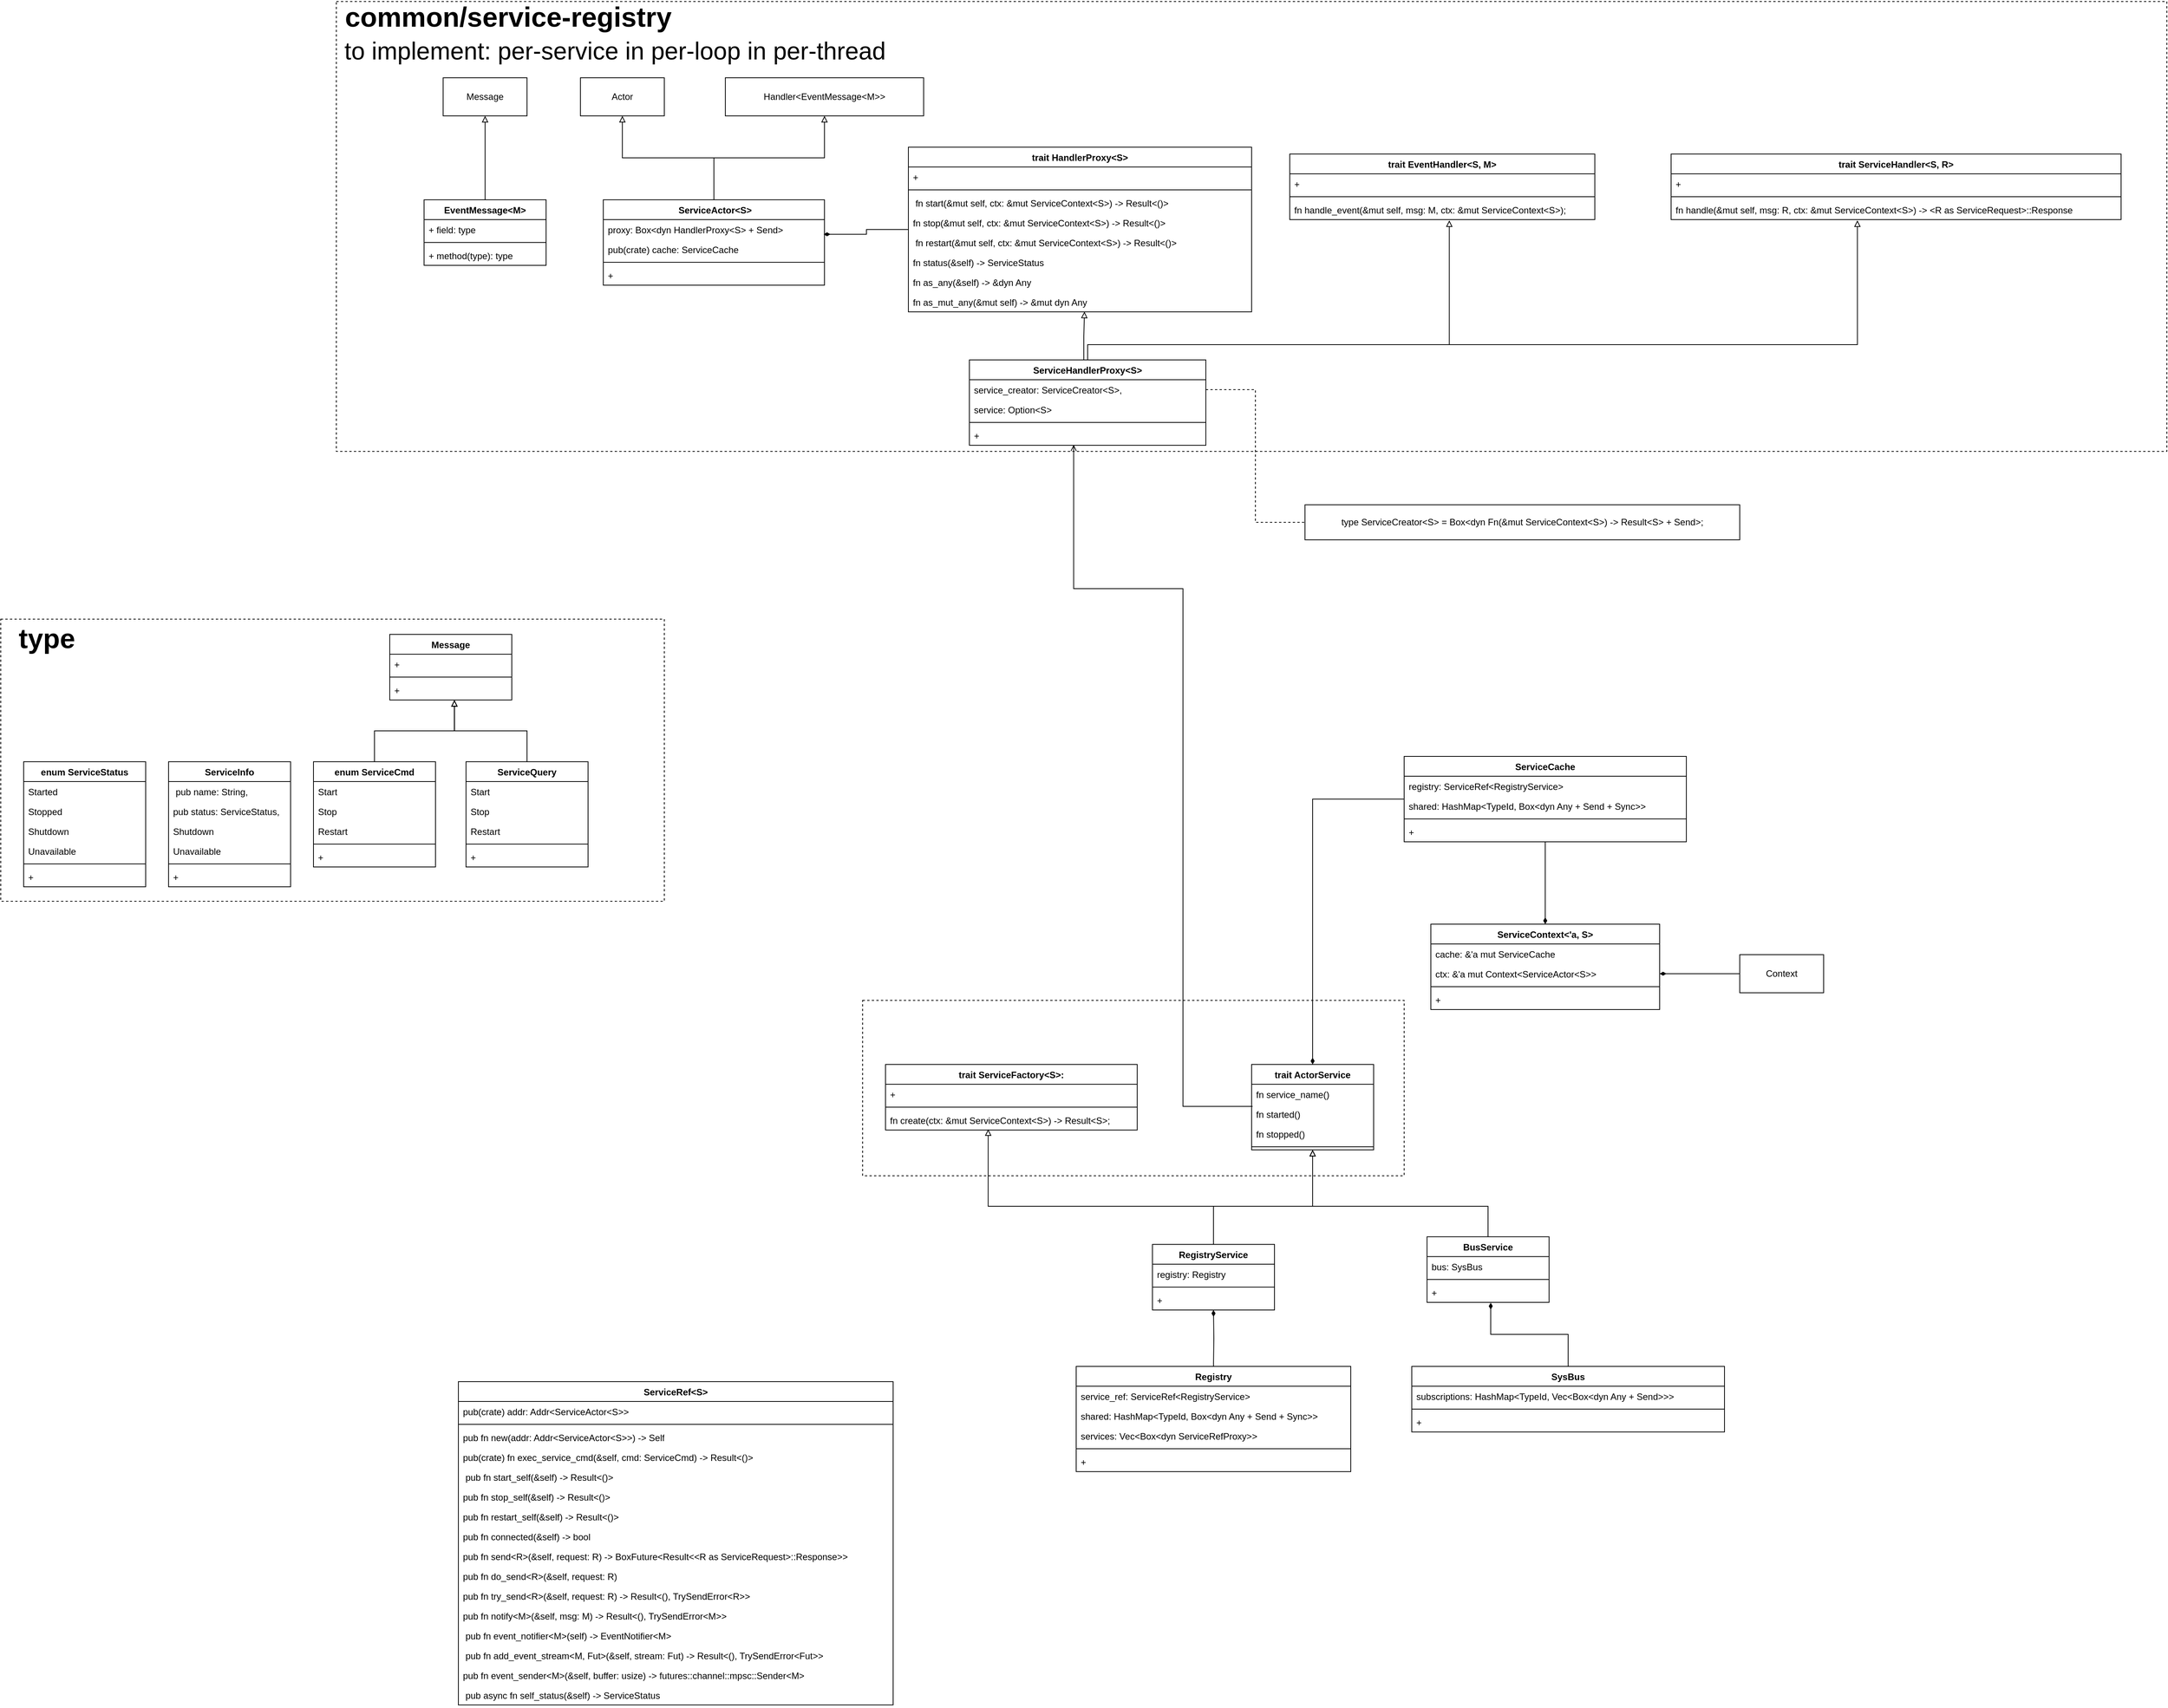 <mxfile version="21.2.1" type="device" pages="8">
  <diagram name="basic-service-model" id="aQ97R_C7X12YLJsm-ITJ">
    <mxGraphModel dx="4025" dy="4533" grid="1" gridSize="10" guides="1" tooltips="1" connect="1" arrows="1" fold="1" page="1" pageScale="1" pageWidth="2339" pageHeight="3300" math="0" shadow="0">
      <root>
        <mxCell id="0" />
        <mxCell id="1" parent="0" />
        <mxCell id="kOhgx5OPAYrLC-L0bHt--19" value="" style="html=1;whiteSpace=wrap;dashed=1;fillColor=none;" parent="1" vertex="1">
          <mxGeometry x="-360" y="-1040" width="2400" height="590" as="geometry" />
        </mxCell>
        <mxCell id="i6liz9Gcp-mZP2rJwXgL-143" value="" style="html=1;whiteSpace=wrap;dashed=1;fillColor=none;" parent="1" vertex="1">
          <mxGeometry x="330" y="270" width="710" height="230" as="geometry" />
        </mxCell>
        <mxCell id="i6liz9Gcp-mZP2rJwXgL-139" value="" style="html=1;whiteSpace=wrap;dashed=1;fillColor=none;" parent="1" vertex="1">
          <mxGeometry x="-800" y="-230" width="870" height="370" as="geometry" />
        </mxCell>
        <mxCell id="i6liz9Gcp-mZP2rJwXgL-54" style="edgeStyle=orthogonalEdgeStyle;rounded=0;orthogonalLoop=1;jettySize=auto;html=1;entryX=0.5;entryY=1;entryDx=0;entryDy=0;endArrow=block;endFill=0;" parent="1" source="i6liz9Gcp-mZP2rJwXgL-32" target="i6liz9Gcp-mZP2rJwXgL-46" edge="1">
          <mxGeometry relative="1" as="geometry">
            <Array as="points">
              <mxPoint x="790" y="540" />
              <mxPoint x="920" y="540" />
            </Array>
          </mxGeometry>
        </mxCell>
        <mxCell id="i6liz9Gcp-mZP2rJwXgL-99" style="edgeStyle=orthogonalEdgeStyle;rounded=0;orthogonalLoop=1;jettySize=auto;html=1;entryX=0.408;entryY=0.963;entryDx=0;entryDy=0;entryPerimeter=0;endArrow=block;endFill=0;" parent="1" source="i6liz9Gcp-mZP2rJwXgL-32" target="i6liz9Gcp-mZP2rJwXgL-98" edge="1">
          <mxGeometry relative="1" as="geometry">
            <Array as="points">
              <mxPoint x="790" y="540" />
              <mxPoint x="495" y="540" />
            </Array>
          </mxGeometry>
        </mxCell>
        <mxCell id="i6liz9Gcp-mZP2rJwXgL-32" value="RegistryService" style="swimlane;fontStyle=1;align=center;verticalAlign=top;childLayout=stackLayout;horizontal=1;startSize=26;horizontalStack=0;resizeParent=1;resizeParentMax=0;resizeLast=0;collapsible=1;marginBottom=0;whiteSpace=wrap;html=1;" parent="1" vertex="1">
          <mxGeometry x="710" y="590" width="160" height="86" as="geometry" />
        </mxCell>
        <mxCell id="i6liz9Gcp-mZP2rJwXgL-33" value="registry: Registry" style="text;strokeColor=none;fillColor=none;align=left;verticalAlign=top;spacingLeft=4;spacingRight=4;overflow=hidden;rotatable=0;points=[[0,0.5],[1,0.5]];portConstraint=eastwest;whiteSpace=wrap;html=1;" parent="i6liz9Gcp-mZP2rJwXgL-32" vertex="1">
          <mxGeometry y="26" width="160" height="26" as="geometry" />
        </mxCell>
        <mxCell id="i6liz9Gcp-mZP2rJwXgL-34" value="" style="line;strokeWidth=1;fillColor=none;align=left;verticalAlign=middle;spacingTop=-1;spacingLeft=3;spacingRight=3;rotatable=0;labelPosition=right;points=[];portConstraint=eastwest;strokeColor=inherit;" parent="i6liz9Gcp-mZP2rJwXgL-32" vertex="1">
          <mxGeometry y="52" width="160" height="8" as="geometry" />
        </mxCell>
        <mxCell id="i6liz9Gcp-mZP2rJwXgL-35" value="+&amp;nbsp;" style="text;strokeColor=none;fillColor=none;align=left;verticalAlign=top;spacingLeft=4;spacingRight=4;overflow=hidden;rotatable=0;points=[[0,0.5],[1,0.5]];portConstraint=eastwest;whiteSpace=wrap;html=1;" parent="i6liz9Gcp-mZP2rJwXgL-32" vertex="1">
          <mxGeometry y="60" width="160" height="26" as="geometry" />
        </mxCell>
        <mxCell id="i6liz9Gcp-mZP2rJwXgL-37" value="ServiceRef&amp;lt;S&amp;gt;" style="swimlane;fontStyle=1;align=center;verticalAlign=top;childLayout=stackLayout;horizontal=1;startSize=26;horizontalStack=0;resizeParent=1;resizeParentMax=0;resizeLast=0;collapsible=1;marginBottom=0;whiteSpace=wrap;html=1;" parent="1" vertex="1">
          <mxGeometry x="-200" y="770" width="570" height="424" as="geometry" />
        </mxCell>
        <mxCell id="i6liz9Gcp-mZP2rJwXgL-38" value="pub(crate) addr: Addr&amp;lt;ServiceActor&amp;lt;S&amp;gt;&amp;gt;" style="text;strokeColor=none;fillColor=none;align=left;verticalAlign=top;spacingLeft=4;spacingRight=4;overflow=hidden;rotatable=0;points=[[0,0.5],[1,0.5]];portConstraint=eastwest;whiteSpace=wrap;html=1;" parent="i6liz9Gcp-mZP2rJwXgL-37" vertex="1">
          <mxGeometry y="26" width="570" height="26" as="geometry" />
        </mxCell>
        <mxCell id="i6liz9Gcp-mZP2rJwXgL-39" value="" style="line;strokeWidth=1;fillColor=none;align=left;verticalAlign=middle;spacingTop=-1;spacingLeft=3;spacingRight=3;rotatable=0;labelPosition=right;points=[];portConstraint=eastwest;strokeColor=inherit;" parent="i6liz9Gcp-mZP2rJwXgL-37" vertex="1">
          <mxGeometry y="52" width="570" height="8" as="geometry" />
        </mxCell>
        <mxCell id="i6liz9Gcp-mZP2rJwXgL-40" value="pub fn new(addr: Addr&amp;lt;ServiceActor&amp;lt;S&amp;gt;&amp;gt;) -&amp;gt; Self" style="text;strokeColor=none;fillColor=none;align=left;verticalAlign=top;spacingLeft=4;spacingRight=4;overflow=hidden;rotatable=0;points=[[0,0.5],[1,0.5]];portConstraint=eastwest;whiteSpace=wrap;html=1;" parent="i6liz9Gcp-mZP2rJwXgL-37" vertex="1">
          <mxGeometry y="60" width="570" height="26" as="geometry" />
        </mxCell>
        <mxCell id="ADPVR39jVFtcU5BU_Ig4-8" value="pub(crate) fn exec_service_cmd(&amp;amp;self, cmd: ServiceCmd) -&amp;gt; Result&amp;lt;()&amp;gt;&amp;nbsp;" style="text;strokeColor=none;fillColor=none;align=left;verticalAlign=top;spacingLeft=4;spacingRight=4;overflow=hidden;rotatable=0;points=[[0,0.5],[1,0.5]];portConstraint=eastwest;whiteSpace=wrap;html=1;" parent="i6liz9Gcp-mZP2rJwXgL-37" vertex="1">
          <mxGeometry y="86" width="570" height="26" as="geometry" />
        </mxCell>
        <mxCell id="ADPVR39jVFtcU5BU_Ig4-7" value="&amp;nbsp;pub fn start_self(&amp;amp;self) -&amp;gt; Result&amp;lt;()&amp;gt;" style="text;strokeColor=none;fillColor=none;align=left;verticalAlign=top;spacingLeft=4;spacingRight=4;overflow=hidden;rotatable=0;points=[[0,0.5],[1,0.5]];portConstraint=eastwest;whiteSpace=wrap;html=1;" parent="i6liz9Gcp-mZP2rJwXgL-37" vertex="1">
          <mxGeometry y="112" width="570" height="26" as="geometry" />
        </mxCell>
        <mxCell id="ADPVR39jVFtcU5BU_Ig4-6" value="pub fn stop_self(&amp;amp;self) -&amp;gt; Result&amp;lt;()&amp;gt;&amp;nbsp;" style="text;strokeColor=none;fillColor=none;align=left;verticalAlign=top;spacingLeft=4;spacingRight=4;overflow=hidden;rotatable=0;points=[[0,0.5],[1,0.5]];portConstraint=eastwest;whiteSpace=wrap;html=1;" parent="i6liz9Gcp-mZP2rJwXgL-37" vertex="1">
          <mxGeometry y="138" width="570" height="26" as="geometry" />
        </mxCell>
        <mxCell id="ADPVR39jVFtcU5BU_Ig4-5" value="pub fn restart_self(&amp;amp;self) -&amp;gt; Result&amp;lt;()&amp;gt;&amp;nbsp;" style="text;strokeColor=none;fillColor=none;align=left;verticalAlign=top;spacingLeft=4;spacingRight=4;overflow=hidden;rotatable=0;points=[[0,0.5],[1,0.5]];portConstraint=eastwest;whiteSpace=wrap;html=1;" parent="i6liz9Gcp-mZP2rJwXgL-37" vertex="1">
          <mxGeometry y="164" width="570" height="26" as="geometry" />
        </mxCell>
        <mxCell id="ADPVR39jVFtcU5BU_Ig4-4" value="pub fn connected(&amp;amp;self) -&amp;gt; bool&amp;nbsp;" style="text;strokeColor=none;fillColor=none;align=left;verticalAlign=top;spacingLeft=4;spacingRight=4;overflow=hidden;rotatable=0;points=[[0,0.5],[1,0.5]];portConstraint=eastwest;whiteSpace=wrap;html=1;" parent="i6liz9Gcp-mZP2rJwXgL-37" vertex="1">
          <mxGeometry y="190" width="570" height="26" as="geometry" />
        </mxCell>
        <mxCell id="ADPVR39jVFtcU5BU_Ig4-3" value="pub fn send&amp;lt;R&amp;gt;(&amp;amp;self, request: R) -&amp;gt; BoxFuture&amp;lt;Result&amp;lt;&amp;lt;R as ServiceRequest&amp;gt;::Response&amp;gt;&amp;gt;" style="text;strokeColor=none;fillColor=none;align=left;verticalAlign=top;spacingLeft=4;spacingRight=4;overflow=hidden;rotatable=0;points=[[0,0.5],[1,0.5]];portConstraint=eastwest;whiteSpace=wrap;html=1;" parent="i6liz9Gcp-mZP2rJwXgL-37" vertex="1">
          <mxGeometry y="216" width="570" height="26" as="geometry" />
        </mxCell>
        <mxCell id="ADPVR39jVFtcU5BU_Ig4-2" value="pub fn do_send&amp;lt;R&amp;gt;(&amp;amp;self, request: R)" style="text;strokeColor=none;fillColor=none;align=left;verticalAlign=top;spacingLeft=4;spacingRight=4;overflow=hidden;rotatable=0;points=[[0,0.5],[1,0.5]];portConstraint=eastwest;whiteSpace=wrap;html=1;" parent="i6liz9Gcp-mZP2rJwXgL-37" vertex="1">
          <mxGeometry y="242" width="570" height="26" as="geometry" />
        </mxCell>
        <mxCell id="ADPVR39jVFtcU5BU_Ig4-1" value="pub fn try_send&amp;lt;R&amp;gt;(&amp;amp;self, request: R) -&amp;gt; Result&amp;lt;(), TrySendError&amp;lt;R&amp;gt;&amp;gt;" style="text;strokeColor=none;fillColor=none;align=left;verticalAlign=top;spacingLeft=4;spacingRight=4;overflow=hidden;rotatable=0;points=[[0,0.5],[1,0.5]];portConstraint=eastwest;whiteSpace=wrap;html=1;" parent="i6liz9Gcp-mZP2rJwXgL-37" vertex="1">
          <mxGeometry y="268" width="570" height="26" as="geometry" />
        </mxCell>
        <mxCell id="ADPVR39jVFtcU5BU_Ig4-14" value="pub fn notify&amp;lt;M&amp;gt;(&amp;amp;self, msg: M) -&amp;gt; Result&amp;lt;(), TrySendError&amp;lt;M&amp;gt;&amp;gt;" style="text;strokeColor=none;fillColor=none;align=left;verticalAlign=top;spacingLeft=4;spacingRight=4;overflow=hidden;rotatable=0;points=[[0,0.5],[1,0.5]];portConstraint=eastwest;whiteSpace=wrap;html=1;" parent="i6liz9Gcp-mZP2rJwXgL-37" vertex="1">
          <mxGeometry y="294" width="570" height="26" as="geometry" />
        </mxCell>
        <mxCell id="ADPVR39jVFtcU5BU_Ig4-13" value="&amp;nbsp;pub fn event_notifier&amp;lt;M&amp;gt;(self) -&amp;gt; EventNotifier&amp;lt;M&amp;gt;" style="text;strokeColor=none;fillColor=none;align=left;verticalAlign=top;spacingLeft=4;spacingRight=4;overflow=hidden;rotatable=0;points=[[0,0.5],[1,0.5]];portConstraint=eastwest;whiteSpace=wrap;html=1;" parent="i6liz9Gcp-mZP2rJwXgL-37" vertex="1">
          <mxGeometry y="320" width="570" height="26" as="geometry" />
        </mxCell>
        <mxCell id="ADPVR39jVFtcU5BU_Ig4-12" value="&amp;nbsp;pub fn add_event_stream&amp;lt;M, Fut&amp;gt;(&amp;amp;self, stream: Fut) -&amp;gt; Result&amp;lt;(), TrySendError&amp;lt;Fut&amp;gt;&amp;gt;" style="text;strokeColor=none;fillColor=none;align=left;verticalAlign=top;spacingLeft=4;spacingRight=4;overflow=hidden;rotatable=0;points=[[0,0.5],[1,0.5]];portConstraint=eastwest;whiteSpace=wrap;html=1;" parent="i6liz9Gcp-mZP2rJwXgL-37" vertex="1">
          <mxGeometry y="346" width="570" height="26" as="geometry" />
        </mxCell>
        <mxCell id="ADPVR39jVFtcU5BU_Ig4-11" value="pub fn event_sender&amp;lt;M&amp;gt;(&amp;amp;self, buffer: usize) -&amp;gt; futures::channel::mpsc::Sender&amp;lt;M&amp;gt;" style="text;strokeColor=none;fillColor=none;align=left;verticalAlign=top;spacingLeft=4;spacingRight=4;overflow=hidden;rotatable=0;points=[[0,0.5],[1,0.5]];portConstraint=eastwest;whiteSpace=wrap;html=1;" parent="i6liz9Gcp-mZP2rJwXgL-37" vertex="1">
          <mxGeometry y="372" width="570" height="26" as="geometry" />
        </mxCell>
        <mxCell id="ADPVR39jVFtcU5BU_Ig4-10" value="&amp;nbsp;pub async fn self_status(&amp;amp;self) -&amp;gt; ServiceStatus" style="text;strokeColor=none;fillColor=none;align=left;verticalAlign=top;spacingLeft=4;spacingRight=4;overflow=hidden;rotatable=0;points=[[0,0.5],[1,0.5]];portConstraint=eastwest;whiteSpace=wrap;html=1;" parent="i6liz9Gcp-mZP2rJwXgL-37" vertex="1">
          <mxGeometry y="398" width="570" height="26" as="geometry" />
        </mxCell>
        <mxCell id="i6liz9Gcp-mZP2rJwXgL-59" style="edgeStyle=orthogonalEdgeStyle;rounded=0;orthogonalLoop=1;jettySize=auto;html=1;entryX=0.5;entryY=1;entryDx=0;entryDy=0;endArrow=diamondThin;endFill=1;" parent="1" target="i6liz9Gcp-mZP2rJwXgL-32" edge="1">
          <mxGeometry relative="1" as="geometry">
            <mxPoint x="790" y="750" as="sourcePoint" />
          </mxGeometry>
        </mxCell>
        <mxCell id="kOhgx5OPAYrLC-L0bHt--27" style="edgeStyle=orthogonalEdgeStyle;rounded=0;orthogonalLoop=1;jettySize=auto;html=1;entryX=0.441;entryY=0.974;entryDx=0;entryDy=0;entryPerimeter=0;endArrow=open;endFill=0;exitX=0.008;exitY=0.115;exitDx=0;exitDy=0;exitPerimeter=0;" parent="1" source="i6liz9Gcp-mZP2rJwXgL-52" target="kOhgx5OPAYrLC-L0bHt--25" edge="1">
          <mxGeometry relative="1" as="geometry">
            <Array as="points">
              <mxPoint x="750" y="409" />
              <mxPoint x="750" y="-270" />
              <mxPoint x="607" y="-270" />
            </Array>
          </mxGeometry>
        </mxCell>
        <mxCell id="i6liz9Gcp-mZP2rJwXgL-46" value="trait ActorService" style="swimlane;fontStyle=1;align=center;verticalAlign=top;childLayout=stackLayout;horizontal=1;startSize=26;horizontalStack=0;resizeParent=1;resizeParentMax=0;resizeLast=0;collapsible=1;marginBottom=0;whiteSpace=wrap;html=1;" parent="1" vertex="1">
          <mxGeometry x="840" y="354" width="160" height="112" as="geometry" />
        </mxCell>
        <mxCell id="i6liz9Gcp-mZP2rJwXgL-47" value="fn service_name()" style="text;strokeColor=none;fillColor=none;align=left;verticalAlign=top;spacingLeft=4;spacingRight=4;overflow=hidden;rotatable=0;points=[[0,0.5],[1,0.5]];portConstraint=eastwest;whiteSpace=wrap;html=1;" parent="i6liz9Gcp-mZP2rJwXgL-46" vertex="1">
          <mxGeometry y="26" width="160" height="26" as="geometry" />
        </mxCell>
        <mxCell id="i6liz9Gcp-mZP2rJwXgL-52" value="fn started()" style="text;strokeColor=none;fillColor=none;align=left;verticalAlign=top;spacingLeft=4;spacingRight=4;overflow=hidden;rotatable=0;points=[[0,0.5],[1,0.5]];portConstraint=eastwest;whiteSpace=wrap;html=1;" parent="i6liz9Gcp-mZP2rJwXgL-46" vertex="1">
          <mxGeometry y="52" width="160" height="26" as="geometry" />
        </mxCell>
        <mxCell id="i6liz9Gcp-mZP2rJwXgL-53" value="fn stopped()" style="text;strokeColor=none;fillColor=none;align=left;verticalAlign=top;spacingLeft=4;spacingRight=4;overflow=hidden;rotatable=0;points=[[0,0.5],[1,0.5]];portConstraint=eastwest;whiteSpace=wrap;html=1;" parent="i6liz9Gcp-mZP2rJwXgL-46" vertex="1">
          <mxGeometry y="78" width="160" height="26" as="geometry" />
        </mxCell>
        <mxCell id="i6liz9Gcp-mZP2rJwXgL-48" value="" style="line;strokeWidth=1;fillColor=none;align=left;verticalAlign=middle;spacingTop=-1;spacingLeft=3;spacingRight=3;rotatable=0;labelPosition=right;points=[];portConstraint=eastwest;strokeColor=inherit;" parent="i6liz9Gcp-mZP2rJwXgL-46" vertex="1">
          <mxGeometry y="104" width="160" height="8" as="geometry" />
        </mxCell>
        <mxCell id="i6liz9Gcp-mZP2rJwXgL-66" value="ServiceContext&amp;lt;&#39;a, S&amp;gt;" style="swimlane;fontStyle=1;align=center;verticalAlign=top;childLayout=stackLayout;horizontal=1;startSize=26;horizontalStack=0;resizeParent=1;resizeParentMax=0;resizeLast=0;collapsible=1;marginBottom=0;whiteSpace=wrap;html=1;" parent="1" vertex="1">
          <mxGeometry x="1075" y="170" width="300" height="112" as="geometry" />
        </mxCell>
        <mxCell id="i6liz9Gcp-mZP2rJwXgL-67" value="cache: &amp;amp;&#39;a mut ServiceCache" style="text;strokeColor=none;fillColor=none;align=left;verticalAlign=top;spacingLeft=4;spacingRight=4;overflow=hidden;rotatable=0;points=[[0,0.5],[1,0.5]];portConstraint=eastwest;whiteSpace=wrap;html=1;" parent="i6liz9Gcp-mZP2rJwXgL-66" vertex="1">
          <mxGeometry y="26" width="300" height="26" as="geometry" />
        </mxCell>
        <mxCell id="i6liz9Gcp-mZP2rJwXgL-76" value="ctx: &amp;amp;&#39;a mut Context&amp;lt;ServiceActor&amp;lt;S&amp;gt;&amp;gt;" style="text;strokeColor=none;fillColor=none;align=left;verticalAlign=top;spacingLeft=4;spacingRight=4;overflow=hidden;rotatable=0;points=[[0,0.5],[1,0.5]];portConstraint=eastwest;whiteSpace=wrap;html=1;" parent="i6liz9Gcp-mZP2rJwXgL-66" vertex="1">
          <mxGeometry y="52" width="300" height="26" as="geometry" />
        </mxCell>
        <mxCell id="i6liz9Gcp-mZP2rJwXgL-68" value="" style="line;strokeWidth=1;fillColor=none;align=left;verticalAlign=middle;spacingTop=-1;spacingLeft=3;spacingRight=3;rotatable=0;labelPosition=right;points=[];portConstraint=eastwest;strokeColor=inherit;" parent="i6liz9Gcp-mZP2rJwXgL-66" vertex="1">
          <mxGeometry y="78" width="300" height="8" as="geometry" />
        </mxCell>
        <mxCell id="i6liz9Gcp-mZP2rJwXgL-69" value="+" style="text;strokeColor=none;fillColor=none;align=left;verticalAlign=top;spacingLeft=4;spacingRight=4;overflow=hidden;rotatable=0;points=[[0,0.5],[1,0.5]];portConstraint=eastwest;whiteSpace=wrap;html=1;" parent="i6liz9Gcp-mZP2rJwXgL-66" vertex="1">
          <mxGeometry y="86" width="300" height="26" as="geometry" />
        </mxCell>
        <mxCell id="i6liz9Gcp-mZP2rJwXgL-77" style="edgeStyle=orthogonalEdgeStyle;rounded=0;orthogonalLoop=1;jettySize=auto;html=1;entryX=0.5;entryY=0;entryDx=0;entryDy=0;endArrow=diamondThin;endFill=1;" parent="1" source="i6liz9Gcp-mZP2rJwXgL-70" target="i6liz9Gcp-mZP2rJwXgL-66" edge="1">
          <mxGeometry relative="1" as="geometry" />
        </mxCell>
        <mxCell id="i6liz9Gcp-mZP2rJwXgL-94" style="edgeStyle=orthogonalEdgeStyle;rounded=0;orthogonalLoop=1;jettySize=auto;html=1;endArrow=diamondThin;endFill=1;" parent="1" source="i6liz9Gcp-mZP2rJwXgL-70" target="i6liz9Gcp-mZP2rJwXgL-46" edge="1">
          <mxGeometry relative="1" as="geometry" />
        </mxCell>
        <mxCell id="i6liz9Gcp-mZP2rJwXgL-70" value="ServiceCache" style="swimlane;fontStyle=1;align=center;verticalAlign=top;childLayout=stackLayout;horizontal=1;startSize=26;horizontalStack=0;resizeParent=1;resizeParentMax=0;resizeLast=0;collapsible=1;marginBottom=0;whiteSpace=wrap;html=1;" parent="1" vertex="1">
          <mxGeometry x="1040" y="-50" width="370" height="112" as="geometry" />
        </mxCell>
        <mxCell id="i6liz9Gcp-mZP2rJwXgL-71" value="registry: ServiceRef&amp;lt;RegistryService&amp;gt;" style="text;strokeColor=none;fillColor=none;align=left;verticalAlign=top;spacingLeft=4;spacingRight=4;overflow=hidden;rotatable=0;points=[[0,0.5],[1,0.5]];portConstraint=eastwest;whiteSpace=wrap;html=1;" parent="i6liz9Gcp-mZP2rJwXgL-70" vertex="1">
          <mxGeometry y="26" width="370" height="26" as="geometry" />
        </mxCell>
        <mxCell id="i6liz9Gcp-mZP2rJwXgL-75" value="shared: HashMap&amp;lt;TypeId, Box&amp;lt;dyn Any + Send + Sync&amp;gt;&amp;gt;" style="text;strokeColor=none;fillColor=none;align=left;verticalAlign=top;spacingLeft=4;spacingRight=4;overflow=hidden;rotatable=0;points=[[0,0.5],[1,0.5]];portConstraint=eastwest;whiteSpace=wrap;html=1;" parent="i6liz9Gcp-mZP2rJwXgL-70" vertex="1">
          <mxGeometry y="52" width="370" height="26" as="geometry" />
        </mxCell>
        <mxCell id="i6liz9Gcp-mZP2rJwXgL-72" value="" style="line;strokeWidth=1;fillColor=none;align=left;verticalAlign=middle;spacingTop=-1;spacingLeft=3;spacingRight=3;rotatable=0;labelPosition=right;points=[];portConstraint=eastwest;strokeColor=inherit;" parent="i6liz9Gcp-mZP2rJwXgL-70" vertex="1">
          <mxGeometry y="78" width="370" height="8" as="geometry" />
        </mxCell>
        <mxCell id="i6liz9Gcp-mZP2rJwXgL-73" value="+" style="text;strokeColor=none;fillColor=none;align=left;verticalAlign=top;spacingLeft=4;spacingRight=4;overflow=hidden;rotatable=0;points=[[0,0.5],[1,0.5]];portConstraint=eastwest;whiteSpace=wrap;html=1;" parent="i6liz9Gcp-mZP2rJwXgL-70" vertex="1">
          <mxGeometry y="86" width="370" height="26" as="geometry" />
        </mxCell>
        <mxCell id="i6liz9Gcp-mZP2rJwXgL-82" style="edgeStyle=orthogonalEdgeStyle;rounded=0;orthogonalLoop=1;jettySize=auto;html=1;entryX=0.5;entryY=1;entryDx=0;entryDy=0;exitX=0.5;exitY=0;exitDx=0;exitDy=0;endArrow=block;endFill=0;" parent="1" source="i6liz9Gcp-mZP2rJwXgL-78" target="i6liz9Gcp-mZP2rJwXgL-46" edge="1">
          <mxGeometry relative="1" as="geometry">
            <Array as="points">
              <mxPoint x="1150" y="540" />
              <mxPoint x="920" y="540" />
            </Array>
          </mxGeometry>
        </mxCell>
        <mxCell id="i6liz9Gcp-mZP2rJwXgL-78" value="BusService" style="swimlane;fontStyle=1;align=center;verticalAlign=top;childLayout=stackLayout;horizontal=1;startSize=26;horizontalStack=0;resizeParent=1;resizeParentMax=0;resizeLast=0;collapsible=1;marginBottom=0;whiteSpace=wrap;html=1;" parent="1" vertex="1">
          <mxGeometry x="1070" y="580" width="160" height="86" as="geometry" />
        </mxCell>
        <mxCell id="i6liz9Gcp-mZP2rJwXgL-79" value="bus: SysBus" style="text;strokeColor=none;fillColor=none;align=left;verticalAlign=top;spacingLeft=4;spacingRight=4;overflow=hidden;rotatable=0;points=[[0,0.5],[1,0.5]];portConstraint=eastwest;whiteSpace=wrap;html=1;" parent="i6liz9Gcp-mZP2rJwXgL-78" vertex="1">
          <mxGeometry y="26" width="160" height="26" as="geometry" />
        </mxCell>
        <mxCell id="i6liz9Gcp-mZP2rJwXgL-80" value="" style="line;strokeWidth=1;fillColor=none;align=left;verticalAlign=middle;spacingTop=-1;spacingLeft=3;spacingRight=3;rotatable=0;labelPosition=right;points=[];portConstraint=eastwest;strokeColor=inherit;" parent="i6liz9Gcp-mZP2rJwXgL-78" vertex="1">
          <mxGeometry y="52" width="160" height="8" as="geometry" />
        </mxCell>
        <mxCell id="i6liz9Gcp-mZP2rJwXgL-81" value="+&amp;nbsp;" style="text;strokeColor=none;fillColor=none;align=left;verticalAlign=top;spacingLeft=4;spacingRight=4;overflow=hidden;rotatable=0;points=[[0,0.5],[1,0.5]];portConstraint=eastwest;whiteSpace=wrap;html=1;" parent="i6liz9Gcp-mZP2rJwXgL-78" vertex="1">
          <mxGeometry y="60" width="160" height="26" as="geometry" />
        </mxCell>
        <mxCell id="i6liz9Gcp-mZP2rJwXgL-87" style="edgeStyle=orthogonalEdgeStyle;rounded=0;orthogonalLoop=1;jettySize=auto;html=1;entryX=0.522;entryY=1.021;entryDx=0;entryDy=0;entryPerimeter=0;endArrow=diamondThin;endFill=1;" parent="1" source="i6liz9Gcp-mZP2rJwXgL-83" target="i6liz9Gcp-mZP2rJwXgL-81" edge="1">
          <mxGeometry relative="1" as="geometry" />
        </mxCell>
        <mxCell id="i6liz9Gcp-mZP2rJwXgL-83" value="SysBus" style="swimlane;fontStyle=1;align=center;verticalAlign=top;childLayout=stackLayout;horizontal=1;startSize=26;horizontalStack=0;resizeParent=1;resizeParentMax=0;resizeLast=0;collapsible=1;marginBottom=0;whiteSpace=wrap;html=1;" parent="1" vertex="1">
          <mxGeometry x="1050" y="750" width="410" height="86" as="geometry" />
        </mxCell>
        <mxCell id="i6liz9Gcp-mZP2rJwXgL-84" value="subscriptions: HashMap&amp;lt;TypeId, Vec&amp;lt;Box&amp;lt;dyn Any + Send&amp;gt;&amp;gt;&amp;gt;" style="text;strokeColor=none;fillColor=none;align=left;verticalAlign=top;spacingLeft=4;spacingRight=4;overflow=hidden;rotatable=0;points=[[0,0.5],[1,0.5]];portConstraint=eastwest;whiteSpace=wrap;html=1;" parent="i6liz9Gcp-mZP2rJwXgL-83" vertex="1">
          <mxGeometry y="26" width="410" height="26" as="geometry" />
        </mxCell>
        <mxCell id="i6liz9Gcp-mZP2rJwXgL-85" value="" style="line;strokeWidth=1;fillColor=none;align=left;verticalAlign=middle;spacingTop=-1;spacingLeft=3;spacingRight=3;rotatable=0;labelPosition=right;points=[];portConstraint=eastwest;strokeColor=inherit;" parent="i6liz9Gcp-mZP2rJwXgL-83" vertex="1">
          <mxGeometry y="52" width="410" height="8" as="geometry" />
        </mxCell>
        <mxCell id="i6liz9Gcp-mZP2rJwXgL-86" value="+&amp;nbsp;" style="text;strokeColor=none;fillColor=none;align=left;verticalAlign=top;spacingLeft=4;spacingRight=4;overflow=hidden;rotatable=0;points=[[0,0.5],[1,0.5]];portConstraint=eastwest;whiteSpace=wrap;html=1;" parent="i6liz9Gcp-mZP2rJwXgL-83" vertex="1">
          <mxGeometry y="60" width="410" height="26" as="geometry" />
        </mxCell>
        <mxCell id="i6liz9Gcp-mZP2rJwXgL-88" value="Registry" style="swimlane;fontStyle=1;align=center;verticalAlign=top;childLayout=stackLayout;horizontal=1;startSize=26;horizontalStack=0;resizeParent=1;resizeParentMax=0;resizeLast=0;collapsible=1;marginBottom=0;whiteSpace=wrap;html=1;" parent="1" vertex="1">
          <mxGeometry x="610" y="750" width="360" height="138" as="geometry" />
        </mxCell>
        <mxCell id="i6liz9Gcp-mZP2rJwXgL-89" value="service_ref: ServiceRef&amp;lt;RegistryService&amp;gt;" style="text;strokeColor=none;fillColor=none;align=left;verticalAlign=top;spacingLeft=4;spacingRight=4;overflow=hidden;rotatable=0;points=[[0,0.5],[1,0.5]];portConstraint=eastwest;whiteSpace=wrap;html=1;" parent="i6liz9Gcp-mZP2rJwXgL-88" vertex="1">
          <mxGeometry y="26" width="360" height="26" as="geometry" />
        </mxCell>
        <mxCell id="i6liz9Gcp-mZP2rJwXgL-93" value="shared: HashMap&amp;lt;TypeId, Box&amp;lt;dyn Any + Send + Sync&amp;gt;&amp;gt;" style="text;strokeColor=none;fillColor=none;align=left;verticalAlign=top;spacingLeft=4;spacingRight=4;overflow=hidden;rotatable=0;points=[[0,0.5],[1,0.5]];portConstraint=eastwest;whiteSpace=wrap;html=1;" parent="i6liz9Gcp-mZP2rJwXgL-88" vertex="1">
          <mxGeometry y="52" width="360" height="26" as="geometry" />
        </mxCell>
        <mxCell id="i6liz9Gcp-mZP2rJwXgL-92" value="services: Vec&amp;lt;Box&amp;lt;dyn ServiceRefProxy&amp;gt;&amp;gt;" style="text;strokeColor=none;fillColor=none;align=left;verticalAlign=top;spacingLeft=4;spacingRight=4;overflow=hidden;rotatable=0;points=[[0,0.5],[1,0.5]];portConstraint=eastwest;whiteSpace=wrap;html=1;" parent="i6liz9Gcp-mZP2rJwXgL-88" vertex="1">
          <mxGeometry y="78" width="360" height="26" as="geometry" />
        </mxCell>
        <mxCell id="i6liz9Gcp-mZP2rJwXgL-90" value="" style="line;strokeWidth=1;fillColor=none;align=left;verticalAlign=middle;spacingTop=-1;spacingLeft=3;spacingRight=3;rotatable=0;labelPosition=right;points=[];portConstraint=eastwest;strokeColor=inherit;" parent="i6liz9Gcp-mZP2rJwXgL-88" vertex="1">
          <mxGeometry y="104" width="360" height="8" as="geometry" />
        </mxCell>
        <mxCell id="i6liz9Gcp-mZP2rJwXgL-91" value="+&amp;nbsp;" style="text;strokeColor=none;fillColor=none;align=left;verticalAlign=top;spacingLeft=4;spacingRight=4;overflow=hidden;rotatable=0;points=[[0,0.5],[1,0.5]];portConstraint=eastwest;whiteSpace=wrap;html=1;" parent="i6liz9Gcp-mZP2rJwXgL-88" vertex="1">
          <mxGeometry y="112" width="360" height="26" as="geometry" />
        </mxCell>
        <mxCell id="i6liz9Gcp-mZP2rJwXgL-95" value="trait ServiceFactory&amp;lt;S&amp;gt;:" style="swimlane;fontStyle=1;align=center;verticalAlign=top;childLayout=stackLayout;horizontal=1;startSize=26;horizontalStack=0;resizeParent=1;resizeParentMax=0;resizeLast=0;collapsible=1;marginBottom=0;whiteSpace=wrap;html=1;" parent="1" vertex="1">
          <mxGeometry x="360" y="354" width="330" height="86" as="geometry" />
        </mxCell>
        <mxCell id="i6liz9Gcp-mZP2rJwXgL-96" value="+" style="text;strokeColor=none;fillColor=none;align=left;verticalAlign=top;spacingLeft=4;spacingRight=4;overflow=hidden;rotatable=0;points=[[0,0.5],[1,0.5]];portConstraint=eastwest;whiteSpace=wrap;html=1;" parent="i6liz9Gcp-mZP2rJwXgL-95" vertex="1">
          <mxGeometry y="26" width="330" height="26" as="geometry" />
        </mxCell>
        <mxCell id="i6liz9Gcp-mZP2rJwXgL-97" value="" style="line;strokeWidth=1;fillColor=none;align=left;verticalAlign=middle;spacingTop=-1;spacingLeft=3;spacingRight=3;rotatable=0;labelPosition=right;points=[];portConstraint=eastwest;strokeColor=inherit;" parent="i6liz9Gcp-mZP2rJwXgL-95" vertex="1">
          <mxGeometry y="52" width="330" height="8" as="geometry" />
        </mxCell>
        <mxCell id="i6liz9Gcp-mZP2rJwXgL-98" value="fn create(ctx: &amp;amp;mut ServiceContext&amp;lt;S&amp;gt;) -&amp;gt; Result&amp;lt;S&amp;gt;;" style="text;strokeColor=none;fillColor=none;align=left;verticalAlign=top;spacingLeft=4;spacingRight=4;overflow=hidden;rotatable=0;points=[[0,0.5],[1,0.5]];portConstraint=eastwest;whiteSpace=wrap;html=1;" parent="i6liz9Gcp-mZP2rJwXgL-95" vertex="1">
          <mxGeometry y="60" width="330" height="26" as="geometry" />
        </mxCell>
        <mxCell id="i6liz9Gcp-mZP2rJwXgL-100" value="trait ServiceHandler&amp;lt;S, R&amp;gt;" style="swimlane;fontStyle=1;align=center;verticalAlign=top;childLayout=stackLayout;horizontal=1;startSize=26;horizontalStack=0;resizeParent=1;resizeParentMax=0;resizeLast=0;collapsible=1;marginBottom=0;whiteSpace=wrap;html=1;" parent="1" vertex="1">
          <mxGeometry x="1390" y="-840" width="590" height="86" as="geometry" />
        </mxCell>
        <mxCell id="i6liz9Gcp-mZP2rJwXgL-101" value="+" style="text;strokeColor=none;fillColor=none;align=left;verticalAlign=top;spacingLeft=4;spacingRight=4;overflow=hidden;rotatable=0;points=[[0,0.5],[1,0.5]];portConstraint=eastwest;whiteSpace=wrap;html=1;" parent="i6liz9Gcp-mZP2rJwXgL-100" vertex="1">
          <mxGeometry y="26" width="590" height="26" as="geometry" />
        </mxCell>
        <mxCell id="i6liz9Gcp-mZP2rJwXgL-102" value="" style="line;strokeWidth=1;fillColor=none;align=left;verticalAlign=middle;spacingTop=-1;spacingLeft=3;spacingRight=3;rotatable=0;labelPosition=right;points=[];portConstraint=eastwest;strokeColor=inherit;" parent="i6liz9Gcp-mZP2rJwXgL-100" vertex="1">
          <mxGeometry y="52" width="590" height="8" as="geometry" />
        </mxCell>
        <mxCell id="i6liz9Gcp-mZP2rJwXgL-103" value="fn handle(&amp;amp;mut self, msg: R, ctx: &amp;amp;mut ServiceContext&amp;lt;S&amp;gt;) -&amp;gt; &amp;lt;R as ServiceRequest&amp;gt;::Response" style="text;strokeColor=none;fillColor=none;align=left;verticalAlign=top;spacingLeft=4;spacingRight=4;overflow=hidden;rotatable=0;points=[[0,0.5],[1,0.5]];portConstraint=eastwest;whiteSpace=wrap;html=1;" parent="i6liz9Gcp-mZP2rJwXgL-100" vertex="1">
          <mxGeometry y="60" width="590" height="26" as="geometry" />
        </mxCell>
        <mxCell id="i6liz9Gcp-mZP2rJwXgL-104" value="trait EventHandler&amp;lt;S, M&amp;gt;" style="swimlane;fontStyle=1;align=center;verticalAlign=top;childLayout=stackLayout;horizontal=1;startSize=26;horizontalStack=0;resizeParent=1;resizeParentMax=0;resizeLast=0;collapsible=1;marginBottom=0;whiteSpace=wrap;html=1;" parent="1" vertex="1">
          <mxGeometry x="890" y="-840" width="400" height="86" as="geometry" />
        </mxCell>
        <mxCell id="i6liz9Gcp-mZP2rJwXgL-105" value="+" style="text;strokeColor=none;fillColor=none;align=left;verticalAlign=top;spacingLeft=4;spacingRight=4;overflow=hidden;rotatable=0;points=[[0,0.5],[1,0.5]];portConstraint=eastwest;whiteSpace=wrap;html=1;" parent="i6liz9Gcp-mZP2rJwXgL-104" vertex="1">
          <mxGeometry y="26" width="400" height="26" as="geometry" />
        </mxCell>
        <mxCell id="i6liz9Gcp-mZP2rJwXgL-106" value="" style="line;strokeWidth=1;fillColor=none;align=left;verticalAlign=middle;spacingTop=-1;spacingLeft=3;spacingRight=3;rotatable=0;labelPosition=right;points=[];portConstraint=eastwest;strokeColor=inherit;" parent="i6liz9Gcp-mZP2rJwXgL-104" vertex="1">
          <mxGeometry y="52" width="400" height="8" as="geometry" />
        </mxCell>
        <mxCell id="i6liz9Gcp-mZP2rJwXgL-107" value="fn handle_event(&amp;amp;mut self, msg: M, ctx: &amp;amp;mut ServiceContext&amp;lt;S&amp;gt;);" style="text;strokeColor=none;fillColor=none;align=left;verticalAlign=top;spacingLeft=4;spacingRight=4;overflow=hidden;rotatable=0;points=[[0,0.5],[1,0.5]];portConstraint=eastwest;whiteSpace=wrap;html=1;" parent="i6liz9Gcp-mZP2rJwXgL-104" vertex="1">
          <mxGeometry y="60" width="400" height="26" as="geometry" />
        </mxCell>
        <mxCell id="i6liz9Gcp-mZP2rJwXgL-108" value="enum ServiceStatus" style="swimlane;fontStyle=1;align=center;verticalAlign=top;childLayout=stackLayout;horizontal=1;startSize=26;horizontalStack=0;resizeParent=1;resizeParentMax=0;resizeLast=0;collapsible=1;marginBottom=0;whiteSpace=wrap;html=1;" parent="1" vertex="1">
          <mxGeometry x="-770" y="-43" width="160" height="164" as="geometry" />
        </mxCell>
        <mxCell id="i6liz9Gcp-mZP2rJwXgL-109" value="Started" style="text;strokeColor=none;fillColor=none;align=left;verticalAlign=top;spacingLeft=4;spacingRight=4;overflow=hidden;rotatable=0;points=[[0,0.5],[1,0.5]];portConstraint=eastwest;whiteSpace=wrap;html=1;" parent="i6liz9Gcp-mZP2rJwXgL-108" vertex="1">
          <mxGeometry y="26" width="160" height="26" as="geometry" />
        </mxCell>
        <mxCell id="i6liz9Gcp-mZP2rJwXgL-114" value="Stopped" style="text;strokeColor=none;fillColor=none;align=left;verticalAlign=top;spacingLeft=4;spacingRight=4;overflow=hidden;rotatable=0;points=[[0,0.5],[1,0.5]];portConstraint=eastwest;whiteSpace=wrap;html=1;" parent="i6liz9Gcp-mZP2rJwXgL-108" vertex="1">
          <mxGeometry y="52" width="160" height="26" as="geometry" />
        </mxCell>
        <mxCell id="i6liz9Gcp-mZP2rJwXgL-113" value="Shutdown" style="text;strokeColor=none;fillColor=none;align=left;verticalAlign=top;spacingLeft=4;spacingRight=4;overflow=hidden;rotatable=0;points=[[0,0.5],[1,0.5]];portConstraint=eastwest;whiteSpace=wrap;html=1;" parent="i6liz9Gcp-mZP2rJwXgL-108" vertex="1">
          <mxGeometry y="78" width="160" height="26" as="geometry" />
        </mxCell>
        <mxCell id="i6liz9Gcp-mZP2rJwXgL-112" value="Unavailable" style="text;strokeColor=none;fillColor=none;align=left;verticalAlign=top;spacingLeft=4;spacingRight=4;overflow=hidden;rotatable=0;points=[[0,0.5],[1,0.5]];portConstraint=eastwest;whiteSpace=wrap;html=1;" parent="i6liz9Gcp-mZP2rJwXgL-108" vertex="1">
          <mxGeometry y="104" width="160" height="26" as="geometry" />
        </mxCell>
        <mxCell id="i6liz9Gcp-mZP2rJwXgL-110" value="" style="line;strokeWidth=1;fillColor=none;align=left;verticalAlign=middle;spacingTop=-1;spacingLeft=3;spacingRight=3;rotatable=0;labelPosition=right;points=[];portConstraint=eastwest;strokeColor=inherit;" parent="i6liz9Gcp-mZP2rJwXgL-108" vertex="1">
          <mxGeometry y="130" width="160" height="8" as="geometry" />
        </mxCell>
        <mxCell id="i6liz9Gcp-mZP2rJwXgL-111" value="+" style="text;strokeColor=none;fillColor=none;align=left;verticalAlign=top;spacingLeft=4;spacingRight=4;overflow=hidden;rotatable=0;points=[[0,0.5],[1,0.5]];portConstraint=eastwest;whiteSpace=wrap;html=1;" parent="i6liz9Gcp-mZP2rJwXgL-108" vertex="1">
          <mxGeometry y="138" width="160" height="26" as="geometry" />
        </mxCell>
        <mxCell id="i6liz9Gcp-mZP2rJwXgL-115" value="ServiceInfo" style="swimlane;fontStyle=1;align=center;verticalAlign=top;childLayout=stackLayout;horizontal=1;startSize=26;horizontalStack=0;resizeParent=1;resizeParentMax=0;resizeLast=0;collapsible=1;marginBottom=0;whiteSpace=wrap;html=1;" parent="1" vertex="1">
          <mxGeometry x="-580" y="-43" width="160" height="164" as="geometry" />
        </mxCell>
        <mxCell id="i6liz9Gcp-mZP2rJwXgL-116" value="&amp;nbsp;pub name: String," style="text;strokeColor=none;fillColor=none;align=left;verticalAlign=top;spacingLeft=4;spacingRight=4;overflow=hidden;rotatable=0;points=[[0,0.5],[1,0.5]];portConstraint=eastwest;whiteSpace=wrap;html=1;" parent="i6liz9Gcp-mZP2rJwXgL-115" vertex="1">
          <mxGeometry y="26" width="160" height="26" as="geometry" />
        </mxCell>
        <mxCell id="i6liz9Gcp-mZP2rJwXgL-117" value="pub status: ServiceStatus," style="text;strokeColor=none;fillColor=none;align=left;verticalAlign=top;spacingLeft=4;spacingRight=4;overflow=hidden;rotatable=0;points=[[0,0.5],[1,0.5]];portConstraint=eastwest;whiteSpace=wrap;html=1;" parent="i6liz9Gcp-mZP2rJwXgL-115" vertex="1">
          <mxGeometry y="52" width="160" height="26" as="geometry" />
        </mxCell>
        <mxCell id="i6liz9Gcp-mZP2rJwXgL-118" value="Shutdown" style="text;strokeColor=none;fillColor=none;align=left;verticalAlign=top;spacingLeft=4;spacingRight=4;overflow=hidden;rotatable=0;points=[[0,0.5],[1,0.5]];portConstraint=eastwest;whiteSpace=wrap;html=1;" parent="i6liz9Gcp-mZP2rJwXgL-115" vertex="1">
          <mxGeometry y="78" width="160" height="26" as="geometry" />
        </mxCell>
        <mxCell id="i6liz9Gcp-mZP2rJwXgL-119" value="Unavailable" style="text;strokeColor=none;fillColor=none;align=left;verticalAlign=top;spacingLeft=4;spacingRight=4;overflow=hidden;rotatable=0;points=[[0,0.5],[1,0.5]];portConstraint=eastwest;whiteSpace=wrap;html=1;" parent="i6liz9Gcp-mZP2rJwXgL-115" vertex="1">
          <mxGeometry y="104" width="160" height="26" as="geometry" />
        </mxCell>
        <mxCell id="i6liz9Gcp-mZP2rJwXgL-120" value="" style="line;strokeWidth=1;fillColor=none;align=left;verticalAlign=middle;spacingTop=-1;spacingLeft=3;spacingRight=3;rotatable=0;labelPosition=right;points=[];portConstraint=eastwest;strokeColor=inherit;" parent="i6liz9Gcp-mZP2rJwXgL-115" vertex="1">
          <mxGeometry y="130" width="160" height="8" as="geometry" />
        </mxCell>
        <mxCell id="i6liz9Gcp-mZP2rJwXgL-121" value="+" style="text;strokeColor=none;fillColor=none;align=left;verticalAlign=top;spacingLeft=4;spacingRight=4;overflow=hidden;rotatable=0;points=[[0,0.5],[1,0.5]];portConstraint=eastwest;whiteSpace=wrap;html=1;" parent="i6liz9Gcp-mZP2rJwXgL-115" vertex="1">
          <mxGeometry y="138" width="160" height="26" as="geometry" />
        </mxCell>
        <mxCell id="i6liz9Gcp-mZP2rJwXgL-141" style="edgeStyle=orthogonalEdgeStyle;rounded=0;orthogonalLoop=1;jettySize=auto;html=1;entryX=0.53;entryY=1.012;entryDx=0;entryDy=0;entryPerimeter=0;endArrow=block;endFill=0;" parent="1" source="i6liz9Gcp-mZP2rJwXgL-122" target="i6liz9Gcp-mZP2rJwXgL-132" edge="1">
          <mxGeometry relative="1" as="geometry" />
        </mxCell>
        <mxCell id="i6liz9Gcp-mZP2rJwXgL-122" value="&amp;nbsp;enum ServiceCmd&amp;nbsp;" style="swimlane;fontStyle=1;align=center;verticalAlign=top;childLayout=stackLayout;horizontal=1;startSize=26;horizontalStack=0;resizeParent=1;resizeParentMax=0;resizeLast=0;collapsible=1;marginBottom=0;whiteSpace=wrap;html=1;" parent="1" vertex="1">
          <mxGeometry x="-390" y="-43" width="160" height="138" as="geometry" />
        </mxCell>
        <mxCell id="i6liz9Gcp-mZP2rJwXgL-123" value="Start" style="text;strokeColor=none;fillColor=none;align=left;verticalAlign=top;spacingLeft=4;spacingRight=4;overflow=hidden;rotatable=0;points=[[0,0.5],[1,0.5]];portConstraint=eastwest;whiteSpace=wrap;html=1;" parent="i6liz9Gcp-mZP2rJwXgL-122" vertex="1">
          <mxGeometry y="26" width="160" height="26" as="geometry" />
        </mxCell>
        <mxCell id="i6liz9Gcp-mZP2rJwXgL-124" value="Stop" style="text;strokeColor=none;fillColor=none;align=left;verticalAlign=top;spacingLeft=4;spacingRight=4;overflow=hidden;rotatable=0;points=[[0,0.5],[1,0.5]];portConstraint=eastwest;whiteSpace=wrap;html=1;" parent="i6liz9Gcp-mZP2rJwXgL-122" vertex="1">
          <mxGeometry y="52" width="160" height="26" as="geometry" />
        </mxCell>
        <mxCell id="i6liz9Gcp-mZP2rJwXgL-125" value="Restart" style="text;strokeColor=none;fillColor=none;align=left;verticalAlign=top;spacingLeft=4;spacingRight=4;overflow=hidden;rotatable=0;points=[[0,0.5],[1,0.5]];portConstraint=eastwest;whiteSpace=wrap;html=1;" parent="i6liz9Gcp-mZP2rJwXgL-122" vertex="1">
          <mxGeometry y="78" width="160" height="26" as="geometry" />
        </mxCell>
        <mxCell id="i6liz9Gcp-mZP2rJwXgL-127" value="" style="line;strokeWidth=1;fillColor=none;align=left;verticalAlign=middle;spacingTop=-1;spacingLeft=3;spacingRight=3;rotatable=0;labelPosition=right;points=[];portConstraint=eastwest;strokeColor=inherit;" parent="i6liz9Gcp-mZP2rJwXgL-122" vertex="1">
          <mxGeometry y="104" width="160" height="8" as="geometry" />
        </mxCell>
        <mxCell id="i6liz9Gcp-mZP2rJwXgL-128" value="+" style="text;strokeColor=none;fillColor=none;align=left;verticalAlign=top;spacingLeft=4;spacingRight=4;overflow=hidden;rotatable=0;points=[[0,0.5],[1,0.5]];portConstraint=eastwest;whiteSpace=wrap;html=1;" parent="i6liz9Gcp-mZP2rJwXgL-122" vertex="1">
          <mxGeometry y="112" width="160" height="26" as="geometry" />
        </mxCell>
        <mxCell id="i6liz9Gcp-mZP2rJwXgL-129" value="Message" style="swimlane;fontStyle=1;align=center;verticalAlign=top;childLayout=stackLayout;horizontal=1;startSize=26;horizontalStack=0;resizeParent=1;resizeParentMax=0;resizeLast=0;collapsible=1;marginBottom=0;whiteSpace=wrap;html=1;" parent="1" vertex="1">
          <mxGeometry x="-290" y="-210" width="160" height="86" as="geometry" />
        </mxCell>
        <mxCell id="i6liz9Gcp-mZP2rJwXgL-130" value="+" style="text;strokeColor=none;fillColor=none;align=left;verticalAlign=top;spacingLeft=4;spacingRight=4;overflow=hidden;rotatable=0;points=[[0,0.5],[1,0.5]];portConstraint=eastwest;whiteSpace=wrap;html=1;" parent="i6liz9Gcp-mZP2rJwXgL-129" vertex="1">
          <mxGeometry y="26" width="160" height="26" as="geometry" />
        </mxCell>
        <mxCell id="i6liz9Gcp-mZP2rJwXgL-131" value="" style="line;strokeWidth=1;fillColor=none;align=left;verticalAlign=middle;spacingTop=-1;spacingLeft=3;spacingRight=3;rotatable=0;labelPosition=right;points=[];portConstraint=eastwest;strokeColor=inherit;" parent="i6liz9Gcp-mZP2rJwXgL-129" vertex="1">
          <mxGeometry y="52" width="160" height="8" as="geometry" />
        </mxCell>
        <mxCell id="i6liz9Gcp-mZP2rJwXgL-132" value="+" style="text;strokeColor=none;fillColor=none;align=left;verticalAlign=top;spacingLeft=4;spacingRight=4;overflow=hidden;rotatable=0;points=[[0,0.5],[1,0.5]];portConstraint=eastwest;whiteSpace=wrap;html=1;" parent="i6liz9Gcp-mZP2rJwXgL-129" vertex="1">
          <mxGeometry y="60" width="160" height="26" as="geometry" />
        </mxCell>
        <mxCell id="i6liz9Gcp-mZP2rJwXgL-142" style="edgeStyle=orthogonalEdgeStyle;rounded=0;orthogonalLoop=1;jettySize=auto;html=1;entryX=0.53;entryY=0.994;entryDx=0;entryDy=0;entryPerimeter=0;endArrow=block;endFill=0;" parent="1" source="i6liz9Gcp-mZP2rJwXgL-133" target="i6liz9Gcp-mZP2rJwXgL-132" edge="1">
          <mxGeometry relative="1" as="geometry">
            <mxPoint x="-220" y="-110" as="targetPoint" />
          </mxGeometry>
        </mxCell>
        <mxCell id="i6liz9Gcp-mZP2rJwXgL-133" value="ServiceQuery" style="swimlane;fontStyle=1;align=center;verticalAlign=top;childLayout=stackLayout;horizontal=1;startSize=26;horizontalStack=0;resizeParent=1;resizeParentMax=0;resizeLast=0;collapsible=1;marginBottom=0;whiteSpace=wrap;html=1;" parent="1" vertex="1">
          <mxGeometry x="-190" y="-43" width="160" height="138" as="geometry" />
        </mxCell>
        <mxCell id="i6liz9Gcp-mZP2rJwXgL-134" value="Start" style="text;strokeColor=none;fillColor=none;align=left;verticalAlign=top;spacingLeft=4;spacingRight=4;overflow=hidden;rotatable=0;points=[[0,0.5],[1,0.5]];portConstraint=eastwest;whiteSpace=wrap;html=1;" parent="i6liz9Gcp-mZP2rJwXgL-133" vertex="1">
          <mxGeometry y="26" width="160" height="26" as="geometry" />
        </mxCell>
        <mxCell id="i6liz9Gcp-mZP2rJwXgL-135" value="Stop" style="text;strokeColor=none;fillColor=none;align=left;verticalAlign=top;spacingLeft=4;spacingRight=4;overflow=hidden;rotatable=0;points=[[0,0.5],[1,0.5]];portConstraint=eastwest;whiteSpace=wrap;html=1;" parent="i6liz9Gcp-mZP2rJwXgL-133" vertex="1">
          <mxGeometry y="52" width="160" height="26" as="geometry" />
        </mxCell>
        <mxCell id="i6liz9Gcp-mZP2rJwXgL-136" value="Restart" style="text;strokeColor=none;fillColor=none;align=left;verticalAlign=top;spacingLeft=4;spacingRight=4;overflow=hidden;rotatable=0;points=[[0,0.5],[1,0.5]];portConstraint=eastwest;whiteSpace=wrap;html=1;" parent="i6liz9Gcp-mZP2rJwXgL-133" vertex="1">
          <mxGeometry y="78" width="160" height="26" as="geometry" />
        </mxCell>
        <mxCell id="i6liz9Gcp-mZP2rJwXgL-137" value="" style="line;strokeWidth=1;fillColor=none;align=left;verticalAlign=middle;spacingTop=-1;spacingLeft=3;spacingRight=3;rotatable=0;labelPosition=right;points=[];portConstraint=eastwest;strokeColor=inherit;" parent="i6liz9Gcp-mZP2rJwXgL-133" vertex="1">
          <mxGeometry y="104" width="160" height="8" as="geometry" />
        </mxCell>
        <mxCell id="i6liz9Gcp-mZP2rJwXgL-138" value="+" style="text;strokeColor=none;fillColor=none;align=left;verticalAlign=top;spacingLeft=4;spacingRight=4;overflow=hidden;rotatable=0;points=[[0,0.5],[1,0.5]];portConstraint=eastwest;whiteSpace=wrap;html=1;" parent="i6liz9Gcp-mZP2rJwXgL-133" vertex="1">
          <mxGeometry y="112" width="160" height="26" as="geometry" />
        </mxCell>
        <mxCell id="i6liz9Gcp-mZP2rJwXgL-140" value="&lt;font style=&quot;font-size: 36px;&quot;&gt;type&lt;/font&gt;" style="text;align=center;fontStyle=1;verticalAlign=middle;spacingLeft=3;spacingRight=3;strokeColor=none;rotatable=0;points=[[0,0.5],[1,0.5]];portConstraint=eastwest;html=1;" parent="1" vertex="1">
          <mxGeometry x="-800" y="-230" width="120" height="50" as="geometry" />
        </mxCell>
        <mxCell id="kOhgx5OPAYrLC-L0bHt--17" style="edgeStyle=orthogonalEdgeStyle;rounded=0;orthogonalLoop=1;jettySize=auto;html=1;entryX=0.5;entryY=1;entryDx=0;entryDy=0;endArrow=block;endFill=0;" parent="1" source="kOhgx5OPAYrLC-L0bHt--1" target="kOhgx5OPAYrLC-L0bHt--16" edge="1">
          <mxGeometry relative="1" as="geometry" />
        </mxCell>
        <mxCell id="kOhgx5OPAYrLC-L0bHt--43" style="edgeStyle=orthogonalEdgeStyle;rounded=0;orthogonalLoop=1;jettySize=auto;html=1;entryX=0.5;entryY=1;entryDx=0;entryDy=0;endArrow=block;endFill=0;" parent="1" source="kOhgx5OPAYrLC-L0bHt--1" target="kOhgx5OPAYrLC-L0bHt--42" edge="1">
          <mxGeometry relative="1" as="geometry" />
        </mxCell>
        <mxCell id="kOhgx5OPAYrLC-L0bHt--1" value="&amp;nbsp;ServiceActor&amp;lt;S&amp;gt;" style="swimlane;fontStyle=1;align=center;verticalAlign=top;childLayout=stackLayout;horizontal=1;startSize=26;horizontalStack=0;resizeParent=1;resizeParentMax=0;resizeLast=0;collapsible=1;marginBottom=0;whiteSpace=wrap;html=1;" parent="1" vertex="1">
          <mxGeometry x="-10" y="-780" width="290" height="112" as="geometry" />
        </mxCell>
        <mxCell id="kOhgx5OPAYrLC-L0bHt--2" value="proxy: Box&amp;lt;dyn HandlerProxy&amp;lt;S&amp;gt; + Send&amp;gt;" style="text;strokeColor=none;fillColor=none;align=left;verticalAlign=top;spacingLeft=4;spacingRight=4;overflow=hidden;rotatable=0;points=[[0,0.5],[1,0.5]];portConstraint=eastwest;whiteSpace=wrap;html=1;" parent="kOhgx5OPAYrLC-L0bHt--1" vertex="1">
          <mxGeometry y="26" width="290" height="26" as="geometry" />
        </mxCell>
        <mxCell id="kOhgx5OPAYrLC-L0bHt--5" value="pub(crate) cache: ServiceCache" style="text;strokeColor=none;fillColor=none;align=left;verticalAlign=top;spacingLeft=4;spacingRight=4;overflow=hidden;rotatable=0;points=[[0,0.5],[1,0.5]];portConstraint=eastwest;whiteSpace=wrap;html=1;" parent="kOhgx5OPAYrLC-L0bHt--1" vertex="1">
          <mxGeometry y="52" width="290" height="26" as="geometry" />
        </mxCell>
        <mxCell id="kOhgx5OPAYrLC-L0bHt--3" value="" style="line;strokeWidth=1;fillColor=none;align=left;verticalAlign=middle;spacingTop=-1;spacingLeft=3;spacingRight=3;rotatable=0;labelPosition=right;points=[];portConstraint=eastwest;strokeColor=inherit;" parent="kOhgx5OPAYrLC-L0bHt--1" vertex="1">
          <mxGeometry y="78" width="290" height="8" as="geometry" />
        </mxCell>
        <mxCell id="kOhgx5OPAYrLC-L0bHt--4" value="+" style="text;strokeColor=none;fillColor=none;align=left;verticalAlign=top;spacingLeft=4;spacingRight=4;overflow=hidden;rotatable=0;points=[[0,0.5],[1,0.5]];portConstraint=eastwest;whiteSpace=wrap;html=1;" parent="kOhgx5OPAYrLC-L0bHt--1" vertex="1">
          <mxGeometry y="86" width="290" height="26" as="geometry" />
        </mxCell>
        <mxCell id="kOhgx5OPAYrLC-L0bHt--15" style="edgeStyle=orthogonalEdgeStyle;rounded=0;orthogonalLoop=1;jettySize=auto;html=1;entryX=0.996;entryY=0.742;entryDx=0;entryDy=0;entryPerimeter=0;endArrow=diamondThin;endFill=1;" parent="1" source="kOhgx5OPAYrLC-L0bHt--6" target="kOhgx5OPAYrLC-L0bHt--2" edge="1">
          <mxGeometry relative="1" as="geometry" />
        </mxCell>
        <mxCell id="kOhgx5OPAYrLC-L0bHt--6" value="trait HandlerProxy&amp;lt;S&amp;gt;" style="swimlane;fontStyle=1;align=center;verticalAlign=top;childLayout=stackLayout;horizontal=1;startSize=26;horizontalStack=0;resizeParent=1;resizeParentMax=0;resizeLast=0;collapsible=1;marginBottom=0;whiteSpace=wrap;html=1;" parent="1" vertex="1">
          <mxGeometry x="390" y="-849" width="450" height="216" as="geometry" />
        </mxCell>
        <mxCell id="kOhgx5OPAYrLC-L0bHt--7" value="+" style="text;strokeColor=none;fillColor=none;align=left;verticalAlign=top;spacingLeft=4;spacingRight=4;overflow=hidden;rotatable=0;points=[[0,0.5],[1,0.5]];portConstraint=eastwest;whiteSpace=wrap;html=1;" parent="kOhgx5OPAYrLC-L0bHt--6" vertex="1">
          <mxGeometry y="26" width="450" height="26" as="geometry" />
        </mxCell>
        <mxCell id="kOhgx5OPAYrLC-L0bHt--8" value="" style="line;strokeWidth=1;fillColor=none;align=left;verticalAlign=middle;spacingTop=-1;spacingLeft=3;spacingRight=3;rotatable=0;labelPosition=right;points=[];portConstraint=eastwest;strokeColor=inherit;" parent="kOhgx5OPAYrLC-L0bHt--6" vertex="1">
          <mxGeometry y="52" width="450" height="8" as="geometry" />
        </mxCell>
        <mxCell id="kOhgx5OPAYrLC-L0bHt--9" value="&amp;nbsp;fn start(&amp;amp;mut self, ctx: &amp;amp;mut ServiceContext&amp;lt;S&amp;gt;) -&amp;gt; Result&amp;lt;()&amp;gt;" style="text;strokeColor=none;fillColor=none;align=left;verticalAlign=top;spacingLeft=4;spacingRight=4;overflow=hidden;rotatable=0;points=[[0,0.5],[1,0.5]];portConstraint=eastwest;whiteSpace=wrap;html=1;" parent="kOhgx5OPAYrLC-L0bHt--6" vertex="1">
          <mxGeometry y="60" width="450" height="26" as="geometry" />
        </mxCell>
        <mxCell id="kOhgx5OPAYrLC-L0bHt--14" value="fn stop(&amp;amp;mut self, ctx: &amp;amp;mut ServiceContext&amp;lt;S&amp;gt;) -&amp;gt; Result&amp;lt;()&amp;gt;" style="text;strokeColor=none;fillColor=none;align=left;verticalAlign=top;spacingLeft=4;spacingRight=4;overflow=hidden;rotatable=0;points=[[0,0.5],[1,0.5]];portConstraint=eastwest;whiteSpace=wrap;html=1;" parent="kOhgx5OPAYrLC-L0bHt--6" vertex="1">
          <mxGeometry y="86" width="450" height="26" as="geometry" />
        </mxCell>
        <mxCell id="kOhgx5OPAYrLC-L0bHt--13" value="&amp;nbsp;fn restart(&amp;amp;mut self, ctx: &amp;amp;mut ServiceContext&amp;lt;S&amp;gt;) -&amp;gt; Result&amp;lt;()&amp;gt;" style="text;strokeColor=none;fillColor=none;align=left;verticalAlign=top;spacingLeft=4;spacingRight=4;overflow=hidden;rotatable=0;points=[[0,0.5],[1,0.5]];portConstraint=eastwest;whiteSpace=wrap;html=1;" parent="kOhgx5OPAYrLC-L0bHt--6" vertex="1">
          <mxGeometry y="112" width="450" height="26" as="geometry" />
        </mxCell>
        <mxCell id="kOhgx5OPAYrLC-L0bHt--12" value="fn status(&amp;amp;self) -&amp;gt; ServiceStatus" style="text;strokeColor=none;fillColor=none;align=left;verticalAlign=top;spacingLeft=4;spacingRight=4;overflow=hidden;rotatable=0;points=[[0,0.5],[1,0.5]];portConstraint=eastwest;whiteSpace=wrap;html=1;" parent="kOhgx5OPAYrLC-L0bHt--6" vertex="1">
          <mxGeometry y="138" width="450" height="26" as="geometry" />
        </mxCell>
        <mxCell id="kOhgx5OPAYrLC-L0bHt--11" value="fn as_any(&amp;amp;self) -&amp;gt; &amp;amp;dyn Any" style="text;strokeColor=none;fillColor=none;align=left;verticalAlign=top;spacingLeft=4;spacingRight=4;overflow=hidden;rotatable=0;points=[[0,0.5],[1,0.5]];portConstraint=eastwest;whiteSpace=wrap;html=1;" parent="kOhgx5OPAYrLC-L0bHt--6" vertex="1">
          <mxGeometry y="164" width="450" height="26" as="geometry" />
        </mxCell>
        <mxCell id="kOhgx5OPAYrLC-L0bHt--10" value="fn as_mut_any(&amp;amp;mut self) -&amp;gt; &amp;amp;mut dyn Any" style="text;strokeColor=none;fillColor=none;align=left;verticalAlign=top;spacingLeft=4;spacingRight=4;overflow=hidden;rotatable=0;points=[[0,0.5],[1,0.5]];portConstraint=eastwest;whiteSpace=wrap;html=1;" parent="kOhgx5OPAYrLC-L0bHt--6" vertex="1">
          <mxGeometry y="190" width="450" height="26" as="geometry" />
        </mxCell>
        <mxCell id="kOhgx5OPAYrLC-L0bHt--16" value="Actor" style="html=1;whiteSpace=wrap;" parent="1" vertex="1">
          <mxGeometry x="-40" y="-940" width="110" height="50" as="geometry" />
        </mxCell>
        <mxCell id="kOhgx5OPAYrLC-L0bHt--20" value="&lt;font style=&quot;font-size: 36px;&quot;&gt;common/service-registry&lt;/font&gt;" style="text;align=center;fontStyle=1;verticalAlign=middle;spacingLeft=3;spacingRight=3;strokeColor=none;rotatable=0;points=[[0,0.5],[1,0.5]];portConstraint=eastwest;html=1;" parent="1" vertex="1">
          <mxGeometry x="-360" y="-1040" width="450" height="40" as="geometry" />
        </mxCell>
        <mxCell id="kOhgx5OPAYrLC-L0bHt--26" value="" style="edgeStyle=orthogonalEdgeStyle;rounded=0;orthogonalLoop=1;jettySize=auto;html=1;entryX=0.513;entryY=0.989;entryDx=0;entryDy=0;entryPerimeter=0;endArrow=block;endFill=0;" parent="1" source="kOhgx5OPAYrLC-L0bHt--22" target="kOhgx5OPAYrLC-L0bHt--10" edge="1">
          <mxGeometry relative="1" as="geometry">
            <mxPoint x="621" y="-630" as="targetPoint" />
            <Array as="points">
              <mxPoint x="620" y="-601" />
              <mxPoint x="621" y="-601" />
            </Array>
          </mxGeometry>
        </mxCell>
        <mxCell id="kOhgx5OPAYrLC-L0bHt--40" style="edgeStyle=orthogonalEdgeStyle;rounded=0;orthogonalLoop=1;jettySize=auto;html=1;entryX=0.523;entryY=1.038;entryDx=0;entryDy=0;entryPerimeter=0;endArrow=block;endFill=0;" parent="1" source="kOhgx5OPAYrLC-L0bHt--22" target="i6liz9Gcp-mZP2rJwXgL-107" edge="1">
          <mxGeometry relative="1" as="geometry">
            <Array as="points">
              <mxPoint x="625" y="-590" />
              <mxPoint x="1099" y="-590" />
            </Array>
          </mxGeometry>
        </mxCell>
        <mxCell id="kOhgx5OPAYrLC-L0bHt--41" style="edgeStyle=orthogonalEdgeStyle;rounded=0;orthogonalLoop=1;jettySize=auto;html=1;entryX=0.414;entryY=1.038;entryDx=0;entryDy=0;entryPerimeter=0;endArrow=block;endFill=0;" parent="1" source="kOhgx5OPAYrLC-L0bHt--22" target="i6liz9Gcp-mZP2rJwXgL-103" edge="1">
          <mxGeometry relative="1" as="geometry">
            <Array as="points">
              <mxPoint x="625" y="-590" />
              <mxPoint x="1634" y="-590" />
            </Array>
          </mxGeometry>
        </mxCell>
        <mxCell id="kOhgx5OPAYrLC-L0bHt--22" value="ServiceHandlerProxy&amp;lt;S&amp;gt;" style="swimlane;fontStyle=1;align=center;verticalAlign=top;childLayout=stackLayout;horizontal=1;startSize=26;horizontalStack=0;resizeParent=1;resizeParentMax=0;resizeLast=0;collapsible=1;marginBottom=0;whiteSpace=wrap;html=1;" parent="1" vertex="1">
          <mxGeometry x="470" y="-570" width="310" height="112" as="geometry" />
        </mxCell>
        <mxCell id="kOhgx5OPAYrLC-L0bHt--23" value="service_creator: ServiceCreator&amp;lt;S&amp;gt;," style="text;strokeColor=none;fillColor=none;align=left;verticalAlign=top;spacingLeft=4;spacingRight=4;overflow=hidden;rotatable=0;points=[[0,0.5],[1,0.5]];portConstraint=eastwest;whiteSpace=wrap;html=1;" parent="kOhgx5OPAYrLC-L0bHt--22" vertex="1">
          <mxGeometry y="26" width="310" height="26" as="geometry" />
        </mxCell>
        <mxCell id="kOhgx5OPAYrLC-L0bHt--28" value="service: Option&amp;lt;S&amp;gt;" style="text;strokeColor=none;fillColor=none;align=left;verticalAlign=top;spacingLeft=4;spacingRight=4;overflow=hidden;rotatable=0;points=[[0,0.5],[1,0.5]];portConstraint=eastwest;whiteSpace=wrap;html=1;" parent="kOhgx5OPAYrLC-L0bHt--22" vertex="1">
          <mxGeometry y="52" width="310" height="26" as="geometry" />
        </mxCell>
        <mxCell id="kOhgx5OPAYrLC-L0bHt--24" value="" style="line;strokeWidth=1;fillColor=none;align=left;verticalAlign=middle;spacingTop=-1;spacingLeft=3;spacingRight=3;rotatable=0;labelPosition=right;points=[];portConstraint=eastwest;strokeColor=inherit;" parent="kOhgx5OPAYrLC-L0bHt--22" vertex="1">
          <mxGeometry y="78" width="310" height="8" as="geometry" />
        </mxCell>
        <mxCell id="kOhgx5OPAYrLC-L0bHt--25" value="+" style="text;strokeColor=none;fillColor=none;align=left;verticalAlign=top;spacingLeft=4;spacingRight=4;overflow=hidden;rotatable=0;points=[[0,0.5],[1,0.5]];portConstraint=eastwest;whiteSpace=wrap;html=1;" parent="kOhgx5OPAYrLC-L0bHt--22" vertex="1">
          <mxGeometry y="86" width="310" height="26" as="geometry" />
        </mxCell>
        <mxCell id="kOhgx5OPAYrLC-L0bHt--29" value="type ServiceCreator&amp;lt;S&amp;gt; = Box&amp;lt;dyn Fn(&amp;amp;mut ServiceContext&amp;lt;S&amp;gt;) -&amp;gt; Result&amp;lt;S&amp;gt; + Send&amp;gt;;" style="html=1;whiteSpace=wrap;" parent="1" vertex="1">
          <mxGeometry x="910" y="-380" width="570" height="46" as="geometry" />
        </mxCell>
        <mxCell id="kOhgx5OPAYrLC-L0bHt--30" style="edgeStyle=orthogonalEdgeStyle;rounded=0;orthogonalLoop=1;jettySize=auto;html=1;entryX=0;entryY=0.5;entryDx=0;entryDy=0;endArrow=none;endFill=0;dashed=1;" parent="1" source="kOhgx5OPAYrLC-L0bHt--23" target="kOhgx5OPAYrLC-L0bHt--29" edge="1">
          <mxGeometry relative="1" as="geometry" />
        </mxCell>
        <mxCell id="kOhgx5OPAYrLC-L0bHt--32" style="edgeStyle=orthogonalEdgeStyle;rounded=0;orthogonalLoop=1;jettySize=auto;html=1;entryX=1;entryY=0.5;entryDx=0;entryDy=0;endArrow=diamondThin;endFill=1;" parent="1" source="kOhgx5OPAYrLC-L0bHt--31" target="i6liz9Gcp-mZP2rJwXgL-76" edge="1">
          <mxGeometry relative="1" as="geometry" />
        </mxCell>
        <mxCell id="kOhgx5OPAYrLC-L0bHt--31" value="Context" style="html=1;whiteSpace=wrap;" parent="1" vertex="1">
          <mxGeometry x="1480" y="210" width="110" height="50" as="geometry" />
        </mxCell>
        <mxCell id="kOhgx5OPAYrLC-L0bHt--33" value="&lt;font style=&quot;font-size: 32px;&quot;&gt;to implement: per-service in per-loop in per-thread&lt;/font&gt;" style="text;html=1;align=center;verticalAlign=middle;resizable=0;points=[];autosize=1;strokeColor=none;fillColor=none;" parent="1" vertex="1">
          <mxGeometry x="-360" y="-1000" width="730" height="50" as="geometry" />
        </mxCell>
        <mxCell id="kOhgx5OPAYrLC-L0bHt--34" value="Message" style="html=1;whiteSpace=wrap;" parent="1" vertex="1">
          <mxGeometry x="-220" y="-940" width="110" height="50" as="geometry" />
        </mxCell>
        <mxCell id="kOhgx5OPAYrLC-L0bHt--39" style="edgeStyle=orthogonalEdgeStyle;rounded=0;orthogonalLoop=1;jettySize=auto;html=1;entryX=0.5;entryY=1;entryDx=0;entryDy=0;endArrow=block;endFill=0;" parent="1" source="kOhgx5OPAYrLC-L0bHt--35" target="kOhgx5OPAYrLC-L0bHt--34" edge="1">
          <mxGeometry relative="1" as="geometry" />
        </mxCell>
        <mxCell id="kOhgx5OPAYrLC-L0bHt--35" value="EventMessage&amp;lt;M&amp;gt;" style="swimlane;fontStyle=1;align=center;verticalAlign=top;childLayout=stackLayout;horizontal=1;startSize=26;horizontalStack=0;resizeParent=1;resizeParentMax=0;resizeLast=0;collapsible=1;marginBottom=0;whiteSpace=wrap;html=1;" parent="1" vertex="1">
          <mxGeometry x="-245" y="-780" width="160" height="86" as="geometry" />
        </mxCell>
        <mxCell id="kOhgx5OPAYrLC-L0bHt--36" value="+ field: type" style="text;strokeColor=none;fillColor=none;align=left;verticalAlign=top;spacingLeft=4;spacingRight=4;overflow=hidden;rotatable=0;points=[[0,0.5],[1,0.5]];portConstraint=eastwest;whiteSpace=wrap;html=1;" parent="kOhgx5OPAYrLC-L0bHt--35" vertex="1">
          <mxGeometry y="26" width="160" height="26" as="geometry" />
        </mxCell>
        <mxCell id="kOhgx5OPAYrLC-L0bHt--37" value="" style="line;strokeWidth=1;fillColor=none;align=left;verticalAlign=middle;spacingTop=-1;spacingLeft=3;spacingRight=3;rotatable=0;labelPosition=right;points=[];portConstraint=eastwest;strokeColor=inherit;" parent="kOhgx5OPAYrLC-L0bHt--35" vertex="1">
          <mxGeometry y="52" width="160" height="8" as="geometry" />
        </mxCell>
        <mxCell id="kOhgx5OPAYrLC-L0bHt--38" value="+ method(type): type" style="text;strokeColor=none;fillColor=none;align=left;verticalAlign=top;spacingLeft=4;spacingRight=4;overflow=hidden;rotatable=0;points=[[0,0.5],[1,0.5]];portConstraint=eastwest;whiteSpace=wrap;html=1;" parent="kOhgx5OPAYrLC-L0bHt--35" vertex="1">
          <mxGeometry y="60" width="160" height="26" as="geometry" />
        </mxCell>
        <mxCell id="kOhgx5OPAYrLC-L0bHt--42" value="Handler&amp;lt;EventMessage&amp;lt;M&amp;gt;&amp;gt;" style="html=1;whiteSpace=wrap;" parent="1" vertex="1">
          <mxGeometry x="150" y="-940" width="260" height="50" as="geometry" />
        </mxCell>
      </root>
    </mxGraphModel>
  </diagram>
  <diagram id="U-M-nN7hIdw2px96YNY8" name="futures-stream">
    <mxGraphModel dx="5289" dy="5458" grid="1" gridSize="10" guides="1" tooltips="1" connect="1" arrows="1" fold="1" page="1" pageScale="1" pageWidth="2339" pageHeight="3300" math="0" shadow="0">
      <root>
        <mxCell id="0" />
        <mxCell id="1" parent="0" />
        <mxCell id="-03YR90HHYF-2GRHmB0p-6" value="&lt;div style=&quot;&quot;&gt;&lt;br&gt;&lt;/div&gt;" style="rounded=0;whiteSpace=wrap;html=1;dashed=1;align=left;" vertex="1" parent="1">
          <mxGeometry x="830" y="-590" width="2250" height="1530" as="geometry" />
        </mxCell>
        <mxCell id="FD-zWwnxXbzeMQAYGn-y-2" value="FutureTaskStream&amp;lt;S&amp;gt;" style="swimlane;fontStyle=1;align=center;verticalAlign=top;childLayout=stackLayout;horizontal=1;startSize=26;horizontalStack=0;resizeParent=1;resizeParentMax=0;resizeLast=0;collapsible=1;marginBottom=0;whiteSpace=wrap;html=1;" vertex="1" parent="1">
          <mxGeometry x="2160" y="680" width="530" height="190" as="geometry" />
        </mxCell>
        <mxCell id="FD-zWwnxXbzeMQAYGn-y-3" value="state: Option&amp;lt;S&amp;gt;" style="text;strokeColor=none;fillColor=none;align=left;verticalAlign=top;spacingLeft=4;spacingRight=4;overflow=hidden;rotatable=0;points=[[0,0.5],[1,0.5]];portConstraint=eastwest;whiteSpace=wrap;html=1;" vertex="1" parent="FD-zWwnxXbzeMQAYGn-y-2">
          <mxGeometry y="26" width="530" height="26" as="geometry" />
        </mxCell>
        <mxCell id="FD-zWwnxXbzeMQAYGn-y-10" value="max_retry_times: u64," style="text;strokeColor=none;fillColor=none;align=left;verticalAlign=top;spacingLeft=4;spacingRight=4;overflow=hidden;rotatable=0;points=[[0,0.5],[1,0.5]];portConstraint=eastwest;whiteSpace=wrap;html=1;" vertex="1" parent="FD-zWwnxXbzeMQAYGn-y-2">
          <mxGeometry y="52" width="530" height="26" as="geometry" />
        </mxCell>
        <mxCell id="FD-zWwnxXbzeMQAYGn-y-9" value="delay_milliseconds: u64" style="text;strokeColor=none;fillColor=none;align=left;verticalAlign=top;spacingLeft=4;spacingRight=4;overflow=hidden;rotatable=0;points=[[0,0.5],[1,0.5]];portConstraint=eastwest;whiteSpace=wrap;html=1;" vertex="1" parent="FD-zWwnxXbzeMQAYGn-y-2">
          <mxGeometry y="78" width="530" height="26" as="geometry" />
        </mxCell>
        <mxCell id="FD-zWwnxXbzeMQAYGn-y-8" value="event_handle: Arc&amp;lt;dyn TaskEventHandle&amp;gt;" style="text;strokeColor=none;fillColor=none;align=left;verticalAlign=top;spacingLeft=4;spacingRight=4;overflow=hidden;rotatable=0;points=[[0,0.5],[1,0.5]];portConstraint=eastwest;whiteSpace=wrap;html=1;" vertex="1" parent="FD-zWwnxXbzeMQAYGn-y-2">
          <mxGeometry y="104" width="530" height="26" as="geometry" />
        </mxCell>
        <mxCell id="FD-zWwnxXbzeMQAYGn-y-7" value="custom_error_handle: Arc&amp;lt;dyn CustomErrorHandle&amp;gt;" style="text;strokeColor=none;fillColor=none;align=left;verticalAlign=top;spacingLeft=4;spacingRight=4;overflow=hidden;rotatable=0;points=[[0,0.5],[1,0.5]];portConstraint=eastwest;whiteSpace=wrap;html=1;" vertex="1" parent="FD-zWwnxXbzeMQAYGn-y-2">
          <mxGeometry y="130" width="530" height="26" as="geometry" />
        </mxCell>
        <mxCell id="FD-zWwnxXbzeMQAYGn-y-4" value="" style="line;strokeWidth=1;fillColor=none;align=left;verticalAlign=middle;spacingTop=-1;spacingLeft=3;spacingRight=3;rotatable=0;labelPosition=right;points=[];portConstraint=eastwest;strokeColor=inherit;" vertex="1" parent="FD-zWwnxXbzeMQAYGn-y-2">
          <mxGeometry y="156" width="530" height="8" as="geometry" />
        </mxCell>
        <mxCell id="FD-zWwnxXbzeMQAYGn-y-5" value="fn poll_next(self: Pin&amp;lt;&amp;amp;mut Self&amp;gt;, _cx: &amp;amp;mut Context&amp;lt;&#39;_&amp;gt;) -&amp;gt; Poll&amp;lt;Option&amp;lt;Self::Item&amp;gt;&amp;gt;" style="text;strokeColor=none;fillColor=none;align=left;verticalAlign=top;spacingLeft=4;spacingRight=4;overflow=hidden;rotatable=0;points=[[0,0.5],[1,0.5]];portConstraint=eastwest;whiteSpace=wrap;html=1;" vertex="1" parent="FD-zWwnxXbzeMQAYGn-y-2">
          <mxGeometry y="164" width="530" height="26" as="geometry" />
        </mxCell>
        <mxCell id="-zu9lfhV93rY1HW5Ys_z-12" style="edgeStyle=orthogonalEdgeStyle;rounded=0;orthogonalLoop=1;jettySize=auto;html=1;entryX=0.002;entryY=0.08;entryDx=0;entryDy=0;entryPerimeter=0;endArrow=block;endFill=0;exitX=0.985;exitY=-0.077;exitDx=0;exitDy=0;exitPerimeter=0;" edge="1" parent="1" source="FD-zWwnxXbzeMQAYGn-y-15" target="-zu9lfhV93rY1HW5Ys_z-3">
          <mxGeometry relative="1" as="geometry" />
        </mxCell>
        <mxCell id="FD-zWwnxXbzeMQAYGn-y-11" value="FindAncestorTask" style="swimlane;fontStyle=1;align=center;verticalAlign=top;childLayout=stackLayout;horizontal=1;startSize=26;horizontalStack=0;resizeParent=1;resizeParentMax=0;resizeLast=0;collapsible=1;marginBottom=0;whiteSpace=wrap;html=1;" vertex="1" parent="1">
          <mxGeometry x="240" y="256" width="270" height="138" as="geometry" />
        </mxCell>
        <mxCell id="FD-zWwnxXbzeMQAYGn-y-12" value="start_number: BlockNumber" style="text;strokeColor=none;fillColor=none;align=left;verticalAlign=top;spacingLeft=4;spacingRight=4;overflow=hidden;rotatable=0;points=[[0,0.5],[1,0.5]];portConstraint=eastwest;whiteSpace=wrap;html=1;" vertex="1" parent="FD-zWwnxXbzeMQAYGn-y-11">
          <mxGeometry y="26" width="270" height="26" as="geometry" />
        </mxCell>
        <mxCell id="FD-zWwnxXbzeMQAYGn-y-16" value="batch_size: u64" style="text;strokeColor=none;fillColor=none;align=left;verticalAlign=top;spacingLeft=4;spacingRight=4;overflow=hidden;rotatable=0;points=[[0,0.5],[1,0.5]];portConstraint=eastwest;whiteSpace=wrap;html=1;" vertex="1" parent="FD-zWwnxXbzeMQAYGn-y-11">
          <mxGeometry y="52" width="270" height="26" as="geometry" />
        </mxCell>
        <mxCell id="FD-zWwnxXbzeMQAYGn-y-15" value="fetcher: Arc&amp;lt;dyn BlockIdFetcher&amp;gt;" style="text;strokeColor=none;fillColor=none;align=left;verticalAlign=top;spacingLeft=4;spacingRight=4;overflow=hidden;rotatable=0;points=[[0,0.5],[1,0.5]];portConstraint=eastwest;whiteSpace=wrap;html=1;" vertex="1" parent="FD-zWwnxXbzeMQAYGn-y-11">
          <mxGeometry y="78" width="270" height="26" as="geometry" />
        </mxCell>
        <mxCell id="FD-zWwnxXbzeMQAYGn-y-13" value="" style="line;strokeWidth=1;fillColor=none;align=left;verticalAlign=middle;spacingTop=-1;spacingLeft=3;spacingRight=3;rotatable=0;labelPosition=right;points=[];portConstraint=eastwest;strokeColor=inherit;" vertex="1" parent="FD-zWwnxXbzeMQAYGn-y-11">
          <mxGeometry y="104" width="270" height="8" as="geometry" />
        </mxCell>
        <mxCell id="FD-zWwnxXbzeMQAYGn-y-14" value="+ method(type): type" style="text;strokeColor=none;fillColor=none;align=left;verticalAlign=top;spacingLeft=4;spacingRight=4;overflow=hidden;rotatable=0;points=[[0,0.5],[1,0.5]];portConstraint=eastwest;whiteSpace=wrap;html=1;" vertex="1" parent="FD-zWwnxXbzeMQAYGn-y-11">
          <mxGeometry y="112" width="270" height="26" as="geometry" />
        </mxCell>
        <mxCell id="FD-zWwnxXbzeMQAYGn-y-18" value="trait BlockIdFetche" style="swimlane;fontStyle=1;align=center;verticalAlign=top;childLayout=stackLayout;horizontal=1;startSize=26;horizontalStack=0;resizeParent=1;resizeParentMax=0;resizeLast=0;collapsible=1;marginBottom=0;whiteSpace=wrap;html=1;" vertex="1" parent="1">
          <mxGeometry x="-1400" y="282" width="920" height="86" as="geometry" />
        </mxCell>
        <mxCell id="FD-zWwnxXbzeMQAYGn-y-19" value="+" style="text;strokeColor=none;fillColor=none;align=left;verticalAlign=top;spacingLeft=4;spacingRight=4;overflow=hidden;rotatable=0;points=[[0,0.5],[1,0.5]];portConstraint=eastwest;whiteSpace=wrap;html=1;" vertex="1" parent="FD-zWwnxXbzeMQAYGn-y-18">
          <mxGeometry y="26" width="920" height="26" as="geometry" />
        </mxCell>
        <mxCell id="FD-zWwnxXbzeMQAYGn-y-20" value="" style="line;strokeWidth=1;fillColor=none;align=left;verticalAlign=middle;spacingTop=-1;spacingLeft=3;spacingRight=3;rotatable=0;labelPosition=right;points=[];portConstraint=eastwest;strokeColor=inherit;" vertex="1" parent="FD-zWwnxXbzeMQAYGn-y-18">
          <mxGeometry y="52" width="920" height="8" as="geometry" />
        </mxCell>
        <mxCell id="FD-zWwnxXbzeMQAYGn-y-21" value="fn fetch_block_ids(&amp;amp;self, peer: Option&amp;lt;PeerId&amp;gt;, start_number: BlockNumber, reverse: bool, max_size: u64,) -&amp;gt; BoxFuture&amp;lt;Result&amp;lt;Vec&amp;lt;HashValue&amp;gt;&amp;gt;&amp;gt;;" style="text;strokeColor=none;fillColor=none;align=left;verticalAlign=top;spacingLeft=4;spacingRight=4;overflow=hidden;rotatable=0;points=[[0,0.5],[1,0.5]];portConstraint=eastwest;whiteSpace=wrap;html=1;" vertex="1" parent="FD-zWwnxXbzeMQAYGn-y-18">
          <mxGeometry y="60" width="920" height="26" as="geometry" />
        </mxCell>
        <mxCell id="FD-zWwnxXbzeMQAYGn-y-26" style="edgeStyle=orthogonalEdgeStyle;rounded=0;orthogonalLoop=1;jettySize=auto;html=1;entryX=1;entryY=0.25;entryDx=0;entryDy=0;endArrow=block;endFill=0;" edge="1" parent="1" source="FD-zWwnxXbzeMQAYGn-y-22" target="FD-zWwnxXbzeMQAYGn-y-18">
          <mxGeometry relative="1" as="geometry" />
        </mxCell>
        <mxCell id="FD-zWwnxXbzeMQAYGn-y-22" value="VerifiedRpcClient" style="swimlane;fontStyle=1;align=center;verticalAlign=top;childLayout=stackLayout;horizontal=1;startSize=26;horizontalStack=0;resizeParent=1;resizeParentMax=0;resizeLast=0;collapsible=1;marginBottom=0;whiteSpace=wrap;html=1;" vertex="1" parent="1">
          <mxGeometry x="-310" y="276" width="280" height="138" as="geometry" />
        </mxCell>
        <mxCell id="FD-zWwnxXbzeMQAYGn-y-23" value="peer_selector: PeerSelector" style="text;strokeColor=none;fillColor=none;align=left;verticalAlign=top;spacingLeft=4;spacingRight=4;overflow=hidden;rotatable=0;points=[[0,0.5],[1,0.5]];portConstraint=eastwest;whiteSpace=wrap;html=1;" vertex="1" parent="FD-zWwnxXbzeMQAYGn-y-22">
          <mxGeometry y="26" width="280" height="26" as="geometry" />
        </mxCell>
        <mxCell id="FD-zWwnxXbzeMQAYGn-y-31" value="client: NetworkRpcClient" style="text;strokeColor=none;fillColor=none;align=left;verticalAlign=top;spacingLeft=4;spacingRight=4;overflow=hidden;rotatable=0;points=[[0,0.5],[1,0.5]];portConstraint=eastwest;whiteSpace=wrap;html=1;" vertex="1" parent="FD-zWwnxXbzeMQAYGn-y-22">
          <mxGeometry y="52" width="280" height="26" as="geometry" />
        </mxCell>
        <mxCell id="FD-zWwnxXbzeMQAYGn-y-30" value="score_handler: InverseScore" style="text;strokeColor=none;fillColor=none;align=left;verticalAlign=top;spacingLeft=4;spacingRight=4;overflow=hidden;rotatable=0;points=[[0,0.5],[1,0.5]];portConstraint=eastwest;whiteSpace=wrap;html=1;" vertex="1" parent="FD-zWwnxXbzeMQAYGn-y-22">
          <mxGeometry y="78" width="280" height="26" as="geometry" />
        </mxCell>
        <mxCell id="FD-zWwnxXbzeMQAYGn-y-24" value="" style="line;strokeWidth=1;fillColor=none;align=left;verticalAlign=middle;spacingTop=-1;spacingLeft=3;spacingRight=3;rotatable=0;labelPosition=right;points=[];portConstraint=eastwest;strokeColor=inherit;" vertex="1" parent="FD-zWwnxXbzeMQAYGn-y-22">
          <mxGeometry y="104" width="280" height="8" as="geometry" />
        </mxCell>
        <mxCell id="FD-zWwnxXbzeMQAYGn-y-25" value="+" style="text;strokeColor=none;fillColor=none;align=left;verticalAlign=top;spacingLeft=4;spacingRight=4;overflow=hidden;rotatable=0;points=[[0,0.5],[1,0.5]];portConstraint=eastwest;whiteSpace=wrap;html=1;" vertex="1" parent="FD-zWwnxXbzeMQAYGn-y-22">
          <mxGeometry y="112" width="280" height="26" as="geometry" />
        </mxCell>
        <mxCell id="-zu9lfhV93rY1HW5Ys_z-23" style="edgeStyle=orthogonalEdgeStyle;rounded=0;orthogonalLoop=1;jettySize=auto;html=1;entryX=0;entryY=0.5;entryDx=0;entryDy=0;endArrow=open;endFill=0;" edge="1" parent="1" source="-zu9lfhV93rY1HW5Ys_z-3" target="-zu9lfhV93rY1HW5Ys_z-14">
          <mxGeometry relative="1" as="geometry">
            <mxPoint x="1160" y="42" as="sourcePoint" />
          </mxGeometry>
        </mxCell>
        <mxCell id="-zu9lfhV93rY1HW5Ys_z-3" value="trait TaskState" style="swimlane;fontStyle=1;align=center;verticalAlign=top;childLayout=stackLayout;horizontal=1;startSize=26;horizontalStack=0;resizeParent=1;resizeParentMax=0;resizeLast=0;collapsible=1;marginBottom=0;whiteSpace=wrap;html=1;" vertex="1" parent="1">
          <mxGeometry x="850" y="334" width="410" height="164" as="geometry" />
        </mxCell>
        <mxCell id="-zu9lfhV93rY1HW5Ys_z-4" value="+" style="text;strokeColor=none;fillColor=none;align=left;verticalAlign=top;spacingLeft=4;spacingRight=4;overflow=hidden;rotatable=0;points=[[0,0.5],[1,0.5]];portConstraint=eastwest;whiteSpace=wrap;html=1;" vertex="1" parent="-zu9lfhV93rY1HW5Ys_z-3">
          <mxGeometry y="26" width="410" height="26" as="geometry" />
        </mxCell>
        <mxCell id="-zu9lfhV93rY1HW5Ys_z-5" value="" style="line;strokeWidth=1;fillColor=none;align=left;verticalAlign=middle;spacingTop=-1;spacingLeft=3;spacingRight=3;rotatable=0;labelPosition=right;points=[];portConstraint=eastwest;strokeColor=inherit;" vertex="1" parent="-zu9lfhV93rY1HW5Ys_z-3">
          <mxGeometry y="52" width="410" height="8" as="geometry" />
        </mxCell>
        <mxCell id="-zu9lfhV93rY1HW5Ys_z-6" value="fn task_name() -&amp;gt; &amp;amp;&#39;static str" style="text;strokeColor=none;fillColor=none;align=left;verticalAlign=top;spacingLeft=4;spacingRight=4;overflow=hidden;rotatable=0;points=[[0,0.5],[1,0.5]];portConstraint=eastwest;whiteSpace=wrap;html=1;" vertex="1" parent="-zu9lfhV93rY1HW5Ys_z-3">
          <mxGeometry y="60" width="410" height="26" as="geometry" />
        </mxCell>
        <mxCell id="-zu9lfhV93rY1HW5Ys_z-11" value="fn new_sub_task(self) -&amp;gt; BoxFuture&amp;lt;&#39;static, Result&amp;lt;Vec&amp;lt;Self::Item&amp;gt;&amp;gt;&amp;gt;" style="text;strokeColor=none;fillColor=none;align=left;verticalAlign=top;spacingLeft=4;spacingRight=4;overflow=hidden;rotatable=0;points=[[0,0.5],[1,0.5]];portConstraint=eastwest;whiteSpace=wrap;html=1;" vertex="1" parent="-zu9lfhV93rY1HW5Ys_z-3">
          <mxGeometry y="86" width="410" height="26" as="geometry" />
        </mxCell>
        <mxCell id="-zu9lfhV93rY1HW5Ys_z-10" value="fn next(&amp;amp;self) -&amp;gt; Option&amp;lt;Self&amp;gt;" style="text;strokeColor=none;fillColor=none;align=left;verticalAlign=top;spacingLeft=4;spacingRight=4;overflow=hidden;rotatable=0;points=[[0,0.5],[1,0.5]];portConstraint=eastwest;whiteSpace=wrap;html=1;" vertex="1" parent="-zu9lfhV93rY1HW5Ys_z-3">
          <mxGeometry y="112" width="410" height="26" as="geometry" />
        </mxCell>
        <mxCell id="-zu9lfhV93rY1HW5Ys_z-9" value="fn total_items(&amp;amp;self) -&amp;gt; Option&amp;lt;u64&amp;gt;" style="text;strokeColor=none;fillColor=none;align=left;verticalAlign=top;spacingLeft=4;spacingRight=4;overflow=hidden;rotatable=0;points=[[0,0.5],[1,0.5]];portConstraint=eastwest;whiteSpace=wrap;html=1;" vertex="1" parent="-zu9lfhV93rY1HW5Ys_z-3">
          <mxGeometry y="138" width="410" height="26" as="geometry" />
        </mxCell>
        <mxCell id="-zu9lfhV93rY1HW5Ys_z-32" style="edgeStyle=orthogonalEdgeStyle;rounded=0;orthogonalLoop=1;jettySize=auto;html=1;entryX=0.418;entryY=1.018;entryDx=0;entryDy=0;entryPerimeter=0;endArrow=block;endFill=0;" edge="1" parent="1" source="-zu9lfhV93rY1HW5Ys_z-13" target="-zu9lfhV93rY1HW5Ys_z-30">
          <mxGeometry relative="1" as="geometry" />
        </mxCell>
        <mxCell id="-03YR90HHYF-2GRHmB0p-4" style="edgeStyle=orthogonalEdgeStyle;rounded=0;orthogonalLoop=1;jettySize=auto;html=1;entryX=0;entryY=0.5;entryDx=0;entryDy=0;dashed=1;endArrow=open;endFill=0;" edge="1" parent="1" source="-zu9lfhV93rY1HW5Ys_z-13" target="0_IS195rWF1GxoYkjz13-17">
          <mxGeometry relative="1" as="geometry" />
        </mxCell>
        <mxCell id="-zu9lfhV93rY1HW5Ys_z-13" value="TaskGenerator&amp;lt;S, C&amp;gt;" style="swimlane;fontStyle=1;align=center;verticalAlign=top;childLayout=stackLayout;horizontal=1;startSize=26;horizontalStack=0;resizeParent=1;resizeParentMax=0;resizeLast=0;collapsible=1;marginBottom=0;whiteSpace=wrap;html=1;" vertex="1" parent="1">
          <mxGeometry x="1280" y="52" width="340" height="242" as="geometry" />
        </mxCell>
        <mxCell id="-zu9lfhV93rY1HW5Ys_z-14" value="init_state: S // task state that implements some tasks" style="text;strokeColor=none;fillColor=none;align=left;verticalAlign=top;spacingLeft=4;spacingRight=4;overflow=hidden;rotatable=0;points=[[0,0.5],[1,0.5]];portConstraint=eastwest;whiteSpace=wrap;html=1;" vertex="1" parent="-zu9lfhV93rY1HW5Ys_z-13">
          <mxGeometry y="26" width="340" height="26" as="geometry" />
        </mxCell>
        <mxCell id="-zu9lfhV93rY1HW5Ys_z-21" value="buffer_size: usize" style="text;strokeColor=none;fillColor=none;align=left;verticalAlign=top;spacingLeft=4;spacingRight=4;overflow=hidden;rotatable=0;points=[[0,0.5],[1,0.5]];portConstraint=eastwest;whiteSpace=wrap;html=1;" vertex="1" parent="-zu9lfhV93rY1HW5Ys_z-13">
          <mxGeometry y="52" width="340" height="26" as="geometry" />
        </mxCell>
        <mxCell id="-zu9lfhV93rY1HW5Ys_z-20" value="max_retry_times: u64" style="text;strokeColor=none;fillColor=none;align=left;verticalAlign=top;spacingLeft=4;spacingRight=4;overflow=hidden;rotatable=0;points=[[0,0.5],[1,0.5]];portConstraint=eastwest;whiteSpace=wrap;html=1;" vertex="1" parent="-zu9lfhV93rY1HW5Ys_z-13">
          <mxGeometry y="78" width="340" height="26" as="geometry" />
        </mxCell>
        <mxCell id="-zu9lfhV93rY1HW5Ys_z-19" value="delay_milliseconds: u64" style="text;strokeColor=none;fillColor=none;align=left;verticalAlign=top;spacingLeft=4;spacingRight=4;overflow=hidden;rotatable=0;points=[[0,0.5],[1,0.5]];portConstraint=eastwest;whiteSpace=wrap;html=1;" vertex="1" parent="-zu9lfhV93rY1HW5Ys_z-13">
          <mxGeometry y="104" width="340" height="26" as="geometry" />
        </mxCell>
        <mxCell id="-zu9lfhV93rY1HW5Ys_z-18" value="collector: C // the result set of tasks" style="text;strokeColor=none;fillColor=none;align=left;verticalAlign=top;spacingLeft=4;spacingRight=4;overflow=hidden;rotatable=0;points=[[0,0.5],[1,0.5]];portConstraint=eastwest;whiteSpace=wrap;html=1;" vertex="1" parent="-zu9lfhV93rY1HW5Ys_z-13">
          <mxGeometry y="130" width="340" height="26" as="geometry" />
        </mxCell>
        <mxCell id="-zu9lfhV93rY1HW5Ys_z-17" value="event_handle: Arc&amp;lt;dyn TaskEventHandle&amp;gt;" style="text;strokeColor=none;fillColor=none;align=left;verticalAlign=top;spacingLeft=4;spacingRight=4;overflow=hidden;rotatable=0;points=[[0,0.5],[1,0.5]];portConstraint=eastwest;whiteSpace=wrap;html=1;" vertex="1" parent="-zu9lfhV93rY1HW5Ys_z-13">
          <mxGeometry y="156" width="340" height="26" as="geometry" />
        </mxCell>
        <mxCell id="-zu9lfhV93rY1HW5Ys_z-22" value="custom_error_handle: Arc&amp;lt;dyn CustomErrorHandle&amp;gt;" style="text;strokeColor=none;fillColor=none;align=left;verticalAlign=top;spacingLeft=4;spacingRight=4;overflow=hidden;rotatable=0;points=[[0,0.5],[1,0.5]];portConstraint=eastwest;whiteSpace=wrap;html=1;" vertex="1" parent="-zu9lfhV93rY1HW5Ys_z-13">
          <mxGeometry y="182" width="340" height="26" as="geometry" />
        </mxCell>
        <mxCell id="-zu9lfhV93rY1HW5Ys_z-15" value="" style="line;strokeWidth=1;fillColor=none;align=left;verticalAlign=middle;spacingTop=-1;spacingLeft=3;spacingRight=3;rotatable=0;labelPosition=right;points=[];portConstraint=eastwest;strokeColor=inherit;" vertex="1" parent="-zu9lfhV93rY1HW5Ys_z-13">
          <mxGeometry y="208" width="340" height="8" as="geometry" />
        </mxCell>
        <mxCell id="-zu9lfhV93rY1HW5Ys_z-16" value="fn generate(self) -&amp;gt; TaskFuture&amp;lt;Self::Output&amp;gt;" style="text;strokeColor=none;fillColor=none;align=left;verticalAlign=top;spacingLeft=4;spacingRight=4;overflow=hidden;rotatable=0;points=[[0,0.5],[1,0.5]];portConstraint=eastwest;whiteSpace=wrap;html=1;" vertex="1" parent="-zu9lfhV93rY1HW5Ys_z-13">
          <mxGeometry y="216" width="340" height="26" as="geometry" />
        </mxCell>
        <mxCell id="-zu9lfhV93rY1HW5Ys_z-24" value="trait Generator" style="swimlane;fontStyle=1;align=center;verticalAlign=top;childLayout=stackLayout;horizontal=1;startSize=26;horizontalStack=0;resizeParent=1;resizeParentMax=0;resizeLast=0;collapsible=1;marginBottom=0;whiteSpace=wrap;html=1;" vertex="1" parent="1">
          <mxGeometry x="1170" y="-270" width="670" height="138" as="geometry" />
        </mxCell>
        <mxCell id="-zu9lfhV93rY1HW5Ys_z-25" value="+ field: type" style="text;strokeColor=none;fillColor=none;align=left;verticalAlign=top;spacingLeft=4;spacingRight=4;overflow=hidden;rotatable=0;points=[[0,0.5],[1,0.5]];portConstraint=eastwest;whiteSpace=wrap;html=1;" vertex="1" parent="-zu9lfhV93rY1HW5Ys_z-24">
          <mxGeometry y="26" width="670" height="26" as="geometry" />
        </mxCell>
        <mxCell id="-zu9lfhV93rY1HW5Ys_z-26" value="" style="line;strokeWidth=1;fillColor=none;align=left;verticalAlign=middle;spacingTop=-1;spacingLeft=3;spacingRight=3;rotatable=0;labelPosition=right;points=[];portConstraint=eastwest;strokeColor=inherit;" vertex="1" parent="-zu9lfhV93rY1HW5Ys_z-24">
          <mxGeometry y="52" width="670" height="8" as="geometry" />
        </mxCell>
        <mxCell id="-zu9lfhV93rY1HW5Ys_z-27" value="fn generate(self) -&amp;gt; TaskFuture&amp;lt;Self::Output&amp;gt;" style="text;strokeColor=none;fillColor=none;align=left;verticalAlign=top;spacingLeft=4;spacingRight=4;overflow=hidden;rotatable=0;points=[[0,0.5],[1,0.5]];portConstraint=eastwest;whiteSpace=wrap;html=1;" vertex="1" parent="-zu9lfhV93rY1HW5Ys_z-24">
          <mxGeometry y="60" width="670" height="26" as="geometry" />
        </mxCell>
        <mxCell id="-zu9lfhV93rY1HW5Ys_z-31" value="fn get_event_handle(&amp;amp;self) -&amp;gt; Arc&amp;lt;dyn TaskEventHandle&amp;gt;" style="text;strokeColor=none;fillColor=none;align=left;verticalAlign=top;spacingLeft=4;spacingRight=4;overflow=hidden;rotatable=0;points=[[0,0.5],[1,0.5]];portConstraint=eastwest;whiteSpace=wrap;html=1;" vertex="1" parent="-zu9lfhV93rY1HW5Ys_z-24">
          <mxGeometry y="86" width="670" height="26" as="geometry" />
        </mxCell>
        <mxCell id="-zu9lfhV93rY1HW5Ys_z-30" value="fn and_then&amp;lt;M, G2&amp;gt;(self, init_function: M) -&amp;gt; AndThenGenerator&amp;lt;Self, M, G2&amp;gt;" style="text;strokeColor=none;fillColor=none;align=left;verticalAlign=top;spacingLeft=4;spacingRight=4;overflow=hidden;rotatable=0;points=[[0,0.5],[1,0.5]];portConstraint=eastwest;whiteSpace=wrap;html=1;" vertex="1" parent="-zu9lfhV93rY1HW5Ys_z-24">
          <mxGeometry y="112" width="670" height="26" as="geometry" />
        </mxCell>
        <mxCell id="-zu9lfhV93rY1HW5Ys_z-37" style="edgeStyle=orthogonalEdgeStyle;rounded=0;orthogonalLoop=1;jettySize=auto;html=1;entryX=0;entryY=0.5;entryDx=0;entryDy=0;endArrow=diamondThin;endFill=1;exitX=1;exitY=0.5;exitDx=0;exitDy=0;" edge="1" parent="1" source="FD-zWwnxXbzeMQAYGn-y-31" target="FD-zWwnxXbzeMQAYGn-y-15">
          <mxGeometry relative="1" as="geometry">
            <mxPoint x="20" y="376" as="sourcePoint" />
          </mxGeometry>
        </mxCell>
        <mxCell id="-zu9lfhV93rY1HW5Ys_z-49" style="edgeStyle=orthogonalEdgeStyle;rounded=0;orthogonalLoop=1;jettySize=auto;html=1;entryX=0.496;entryY=0.995;entryDx=0;entryDy=0;entryPerimeter=0;endArrow=block;endFill=0;" edge="1" parent="1" source="-zu9lfhV93rY1HW5Ys_z-40" target="-zu9lfhV93rY1HW5Ys_z-48">
          <mxGeometry relative="1" as="geometry" />
        </mxCell>
        <mxCell id="-zu9lfhV93rY1HW5Ys_z-40" value="TaskFuture&amp;lt;Output&amp;gt;" style="swimlane;fontStyle=1;align=center;verticalAlign=top;childLayout=stackLayout;horizontal=1;startSize=26;horizontalStack=0;resizeParent=1;resizeParentMax=0;resizeLast=0;collapsible=1;marginBottom=0;whiteSpace=wrap;html=1;" vertex="1" parent="1">
          <mxGeometry x="2360" y="-351" width="360" height="60" as="geometry" />
        </mxCell>
        <mxCell id="-zu9lfhV93rY1HW5Ys_z-41" value="fut: BoxFuture&amp;lt;&#39;static, Result&amp;lt;Output, TaskError&amp;gt;&amp;gt;" style="text;strokeColor=none;fillColor=none;align=left;verticalAlign=top;spacingLeft=4;spacingRight=4;overflow=hidden;rotatable=0;points=[[0,0.5],[1,0.5]];portConstraint=eastwest;whiteSpace=wrap;html=1;" vertex="1" parent="-zu9lfhV93rY1HW5Ys_z-40">
          <mxGeometry y="26" width="360" height="26" as="geometry" />
        </mxCell>
        <mxCell id="-zu9lfhV93rY1HW5Ys_z-42" value="" style="line;strokeWidth=1;fillColor=none;align=left;verticalAlign=middle;spacingTop=-1;spacingLeft=3;spacingRight=3;rotatable=0;labelPosition=right;points=[];portConstraint=eastwest;strokeColor=inherit;" vertex="1" parent="-zu9lfhV93rY1HW5Ys_z-40">
          <mxGeometry y="52" width="360" height="8" as="geometry" />
        </mxCell>
        <mxCell id="-zu9lfhV93rY1HW5Ys_z-45" value="trait Future" style="swimlane;fontStyle=1;align=center;verticalAlign=top;childLayout=stackLayout;horizontal=1;startSize=26;horizontalStack=0;resizeParent=1;resizeParentMax=0;resizeLast=0;collapsible=1;marginBottom=0;whiteSpace=wrap;html=1;" vertex="1" parent="1">
          <mxGeometry x="2330" y="-550" width="420" height="86" as="geometry" />
        </mxCell>
        <mxCell id="-zu9lfhV93rY1HW5Ys_z-46" value="+" style="text;strokeColor=none;fillColor=none;align=left;verticalAlign=top;spacingLeft=4;spacingRight=4;overflow=hidden;rotatable=0;points=[[0,0.5],[1,0.5]];portConstraint=eastwest;whiteSpace=wrap;html=1;" vertex="1" parent="-zu9lfhV93rY1HW5Ys_z-45">
          <mxGeometry y="26" width="420" height="26" as="geometry" />
        </mxCell>
        <mxCell id="-zu9lfhV93rY1HW5Ys_z-47" value="" style="line;strokeWidth=1;fillColor=none;align=left;verticalAlign=middle;spacingTop=-1;spacingLeft=3;spacingRight=3;rotatable=0;labelPosition=right;points=[];portConstraint=eastwest;strokeColor=inherit;" vertex="1" parent="-zu9lfhV93rY1HW5Ys_z-45">
          <mxGeometry y="52" width="420" height="8" as="geometry" />
        </mxCell>
        <mxCell id="-zu9lfhV93rY1HW5Ys_z-48" value="fn poll(self: Pin&amp;lt;&amp;amp;mut Self&amp;gt;, cx: &amp;amp;mut Context&amp;lt;&#39;_&amp;gt;) -&amp;gt; Poll&amp;lt;Self::Output&amp;gt;" style="text;strokeColor=none;fillColor=none;align=left;verticalAlign=top;spacingLeft=4;spacingRight=4;overflow=hidden;rotatable=0;points=[[0,0.5],[1,0.5]];portConstraint=eastwest;whiteSpace=wrap;html=1;" vertex="1" parent="-zu9lfhV93rY1HW5Ys_z-45">
          <mxGeometry y="60" width="420" height="26" as="geometry" />
        </mxCell>
        <mxCell id="0_IS195rWF1GxoYkjz13-11" style="edgeStyle=orthogonalEdgeStyle;rounded=0;orthogonalLoop=1;jettySize=auto;html=1;endArrow=block;endFill=0;entryX=0.47;entryY=1.029;entryDx=0;entryDy=0;entryPerimeter=0;" edge="1" parent="1" source="0_IS195rWF1GxoYkjz13-1" target="0_IS195rWF1GxoYkjz13-14">
          <mxGeometry relative="1" as="geometry">
            <mxPoint x="2815.5" y="324" as="targetPoint" />
          </mxGeometry>
        </mxCell>
        <mxCell id="-03YR90HHYF-2GRHmB0p-5" style="edgeStyle=orthogonalEdgeStyle;rounded=0;orthogonalLoop=1;jettySize=auto;html=1;endArrow=open;endFill=0;dashed=1;" edge="1" parent="1" source="0_IS195rWF1GxoYkjz13-1" target="FD-zWwnxXbzeMQAYGn-y-2">
          <mxGeometry relative="1" as="geometry" />
        </mxCell>
        <mxCell id="0_IS195rWF1GxoYkjz13-1" value="FutureTaskSink&amp;lt;Item, Output&amp;gt;" style="swimlane;fontStyle=1;align=center;verticalAlign=top;childLayout=stackLayout;horizontal=1;startSize=26;horizontalStack=0;resizeParent=1;resizeParentMax=0;resizeLast=0;collapsible=1;marginBottom=0;whiteSpace=wrap;html=1;" vertex="1" parent="1">
          <mxGeometry x="2254.5" y="414" width="341" height="112" as="geometry" />
        </mxCell>
        <mxCell id="0_IS195rWF1GxoYkjz13-2" value="sender: Sender&amp;lt;Item&amp;gt;" style="text;strokeColor=none;fillColor=none;align=left;verticalAlign=top;spacingLeft=4;spacingRight=4;overflow=hidden;rotatable=0;points=[[0,0.5],[1,0.5]];portConstraint=eastwest;whiteSpace=wrap;html=1;" vertex="1" parent="0_IS195rWF1GxoYkjz13-1">
          <mxGeometry y="26" width="341" height="26" as="geometry" />
        </mxCell>
        <mxCell id="0_IS195rWF1GxoYkjz13-17" value="task_handle: JoinHandle&amp;lt;Result&amp;lt;Output, TaskError&amp;gt;&amp;gt;" style="text;strokeColor=none;fillColor=none;align=left;verticalAlign=top;spacingLeft=4;spacingRight=4;overflow=hidden;rotatable=0;points=[[0,0.5],[1,0.5]];portConstraint=eastwest;whiteSpace=wrap;html=1;" vertex="1" parent="0_IS195rWF1GxoYkjz13-1">
          <mxGeometry y="52" width="341" height="26" as="geometry" />
        </mxCell>
        <mxCell id="0_IS195rWF1GxoYkjz13-3" value="" style="line;strokeWidth=1;fillColor=none;align=left;verticalAlign=middle;spacingTop=-1;spacingLeft=3;spacingRight=3;rotatable=0;labelPosition=right;points=[];portConstraint=eastwest;strokeColor=inherit;" vertex="1" parent="0_IS195rWF1GxoYkjz13-1">
          <mxGeometry y="78" width="341" height="8" as="geometry" />
        </mxCell>
        <mxCell id="0_IS195rWF1GxoYkjz13-4" value="&amp;nbsp;pub fn new&amp;lt;C&amp;gt;" style="text;strokeColor=none;fillColor=none;align=left;verticalAlign=top;spacingLeft=4;spacingRight=4;overflow=hidden;rotatable=0;points=[[0,0.5],[1,0.5]];portConstraint=eastwest;whiteSpace=wrap;html=1;" vertex="1" parent="0_IS195rWF1GxoYkjz13-1">
          <mxGeometry y="86" width="341" height="26" as="geometry" />
        </mxCell>
        <mxCell id="0_IS195rWF1GxoYkjz13-6" value="trait Sink&amp;lt;Item&amp;gt;" style="swimlane;fontStyle=1;align=center;verticalAlign=top;childLayout=stackLayout;horizontal=1;startSize=26;horizontalStack=0;resizeParent=1;resizeParentMax=0;resizeLast=0;collapsible=1;marginBottom=0;whiteSpace=wrap;html=1;" vertex="1" parent="1">
          <mxGeometry x="2205.5" y="160" width="540" height="164" as="geometry" />
        </mxCell>
        <mxCell id="0_IS195rWF1GxoYkjz13-7" value="+" style="text;strokeColor=none;fillColor=none;align=left;verticalAlign=top;spacingLeft=4;spacingRight=4;overflow=hidden;rotatable=0;points=[[0,0.5],[1,0.5]];portConstraint=eastwest;whiteSpace=wrap;html=1;" vertex="1" parent="0_IS195rWF1GxoYkjz13-6">
          <mxGeometry y="26" width="540" height="26" as="geometry" />
        </mxCell>
        <mxCell id="0_IS195rWF1GxoYkjz13-8" value="" style="line;strokeWidth=1;fillColor=none;align=left;verticalAlign=middle;spacingTop=-1;spacingLeft=3;spacingRight=3;rotatable=0;labelPosition=right;points=[];portConstraint=eastwest;strokeColor=inherit;" vertex="1" parent="0_IS195rWF1GxoYkjz13-6">
          <mxGeometry y="52" width="540" height="8" as="geometry" />
        </mxCell>
        <mxCell id="0_IS195rWF1GxoYkjz13-9" value="fn poll_ready(self: Pin&amp;lt;&amp;amp;mut Self&amp;gt;, cx: &amp;amp;mut Context&amp;lt;&#39;_&amp;gt;) -&amp;gt; Poll&amp;lt;Result&amp;lt;(), Self::Error&amp;gt;&amp;gt;" style="text;strokeColor=none;fillColor=none;align=left;verticalAlign=top;spacingLeft=4;spacingRight=4;overflow=hidden;rotatable=0;points=[[0,0.5],[1,0.5]];portConstraint=eastwest;whiteSpace=wrap;html=1;" vertex="1" parent="0_IS195rWF1GxoYkjz13-6">
          <mxGeometry y="60" width="540" height="26" as="geometry" />
        </mxCell>
        <mxCell id="0_IS195rWF1GxoYkjz13-16" value="fn start_send(self: Pin&amp;lt;&amp;amp;mut Self&amp;gt;, item: Item) -&amp;gt; Result&amp;lt;(), Self::Error&amp;gt;" style="text;strokeColor=none;fillColor=none;align=left;verticalAlign=top;spacingLeft=4;spacingRight=4;overflow=hidden;rotatable=0;points=[[0,0.5],[1,0.5]];portConstraint=eastwest;whiteSpace=wrap;html=1;" vertex="1" parent="0_IS195rWF1GxoYkjz13-6">
          <mxGeometry y="86" width="540" height="26" as="geometry" />
        </mxCell>
        <mxCell id="0_IS195rWF1GxoYkjz13-15" value="fn poll_flush(mut self: Pin&amp;lt;&amp;amp;mut Self&amp;gt;, cx: &amp;amp;mut Context&amp;lt;&#39;_&amp;gt;) -&amp;gt; Poll&amp;lt;Result&amp;lt;(), Self::Error&amp;gt;&amp;gt;" style="text;strokeColor=none;fillColor=none;align=left;verticalAlign=top;spacingLeft=4;spacingRight=4;overflow=hidden;rotatable=0;points=[[0,0.5],[1,0.5]];portConstraint=eastwest;whiteSpace=wrap;html=1;" vertex="1" parent="0_IS195rWF1GxoYkjz13-6">
          <mxGeometry y="112" width="540" height="26" as="geometry" />
        </mxCell>
        <mxCell id="0_IS195rWF1GxoYkjz13-14" value="fn poll_close(mut self: Pin&amp;lt;&amp;amp;mut Self&amp;gt;, cx: &amp;amp;mut Context&amp;lt;&#39;_&amp;gt;) -&amp;gt; Poll&amp;lt;Result&amp;lt;(), Self::Error&amp;gt;&amp;gt;" style="text;strokeColor=none;fillColor=none;align=left;verticalAlign=top;spacingLeft=4;spacingRight=4;overflow=hidden;rotatable=0;points=[[0,0.5],[1,0.5]];portConstraint=eastwest;whiteSpace=wrap;html=1;" vertex="1" parent="0_IS195rWF1GxoYkjz13-6">
          <mxGeometry y="138" width="540" height="26" as="geometry" />
        </mxCell>
        <mxCell id="0_IS195rWF1GxoYkjz13-19" style="edgeStyle=orthogonalEdgeStyle;rounded=0;orthogonalLoop=1;jettySize=auto;html=1;entryX=1;entryY=0.5;entryDx=0;entryDy=0;dashed=1;endArrow=none;endFill=0;" edge="1" parent="1" source="0_IS195rWF1GxoYkjz13-18" target="0_IS195rWF1GxoYkjz13-4">
          <mxGeometry relative="1" as="geometry" />
        </mxCell>
        <mxCell id="0_IS195rWF1GxoYkjz13-18" value="will generate a thread where a channel is created.&lt;br&gt;the receiver will receive the output from the sender &lt;br&gt;that runs in the task stream and collect them that will &lt;br&gt;be stored in task handle" style="text;html=1;align=left;verticalAlign=middle;resizable=0;points=[];autosize=1;strokeColor=none;fillColor=none;" vertex="1" parent="1">
          <mxGeometry x="2715.5" y="478" width="300" height="70" as="geometry" />
        </mxCell>
        <mxCell id="-03YR90HHYF-2GRHmB0p-2" style="edgeStyle=orthogonalEdgeStyle;rounded=0;orthogonalLoop=1;jettySize=auto;html=1;entryX=0;entryY=0.5;entryDx=0;entryDy=0;endArrow=open;endFill=0;dashed=1;" edge="1" parent="1" source="-zu9lfhV93rY1HW5Ys_z-16" target="-zu9lfhV93rY1HW5Ys_z-41">
          <mxGeometry relative="1" as="geometry" />
        </mxCell>
        <mxCell id="-03YR90HHYF-2GRHmB0p-7" value="&lt;font style=&quot;font-size: 34px;&quot;&gt;common/stream-task&lt;/font&gt;" style="text;html=1;strokeColor=none;fillColor=none;align=center;verticalAlign=middle;whiteSpace=wrap;rounded=0;strokeWidth=1;" vertex="1" parent="1">
          <mxGeometry x="830" y="-580" width="490" height="100" as="geometry" />
        </mxCell>
      </root>
    </mxGraphModel>
  </diagram>
  <diagram id="Rtf0XjC04P9Z8KdwF1Pp" name="network">
    <mxGraphModel dx="3933" dy="2877" grid="1" gridSize="10" guides="1" tooltips="1" connect="1" arrows="1" fold="1" page="1" pageScale="1" pageWidth="2339" pageHeight="3300" math="0" shadow="0">
      <root>
        <mxCell id="0" />
        <mxCell id="1" parent="0" />
      </root>
    </mxGraphModel>
  </diagram>
  <diagram id="a4PverVc_K5JUKSKIIKv" name="sync-process">
    <mxGraphModel dx="2145" dy="1569" grid="1" gridSize="10" guides="1" tooltips="1" connect="1" arrows="1" fold="1" page="1" pageScale="1" pageWidth="2339" pageHeight="3300" math="0" shadow="0">
      <root>
        <mxCell id="0" />
        <mxCell id="1" parent="0" />
        <mxCell id="pgVKpDV2co0YZhkFtexK-4" value="" style="edgeStyle=orthogonalEdgeStyle;rounded=0;orthogonalLoop=1;jettySize=auto;html=1;fontSize=16;" parent="1" source="pgVKpDV2co0YZhkFtexK-2" target="pgVKpDV2co0YZhkFtexK-3" edge="1">
          <mxGeometry relative="1" as="geometry" />
        </mxCell>
        <mxCell id="pgVKpDV2co0YZhkFtexK-2" value="check_and_start_sync" style="strokeWidth=2;html=1;shape=mxgraph.flowchart.start_2;whiteSpace=wrap;fontSize=16;" parent="1" vertex="1">
          <mxGeometry x="252.5" y="120" width="215" height="120" as="geometry" />
        </mxCell>
        <mxCell id="pgVKpDV2co0YZhkFtexK-6" value="" style="edgeStyle=orthogonalEdgeStyle;rounded=0;orthogonalLoop=1;jettySize=auto;html=1;fontSize=16;" parent="1" source="pgVKpDV2co0YZhkFtexK-3" target="pgVKpDV2co0YZhkFtexK-5" edge="1">
          <mxGeometry relative="1" as="geometry" />
        </mxCell>
        <mxCell id="pgVKpDV2co0YZhkFtexK-3" value="get config" style="whiteSpace=wrap;html=1;strokeWidth=2;fontSize=16;" parent="1" vertex="1">
          <mxGeometry x="300" y="320" width="120" height="60" as="geometry" />
        </mxCell>
        <mxCell id="pgVKpDV2co0YZhkFtexK-8" value="" style="edgeStyle=orthogonalEdgeStyle;rounded=0;orthogonalLoop=1;jettySize=auto;html=1;fontSize=16;" parent="1" source="pgVKpDV2co0YZhkFtexK-5" target="pgVKpDV2co0YZhkFtexK-7" edge="1">
          <mxGeometry relative="1" as="geometry" />
        </mxCell>
        <mxCell id="pgVKpDV2co0YZhkFtexK-5" value="get peer set from network&lt;br style=&quot;font-size: 16px;&quot;&gt;(NetworkServiceRef.peer_set())" style="whiteSpace=wrap;html=1;strokeWidth=2;fontSize=16;" parent="1" vertex="1">
          <mxGeometry x="232.5" y="460" width="255" height="80" as="geometry" />
        </mxCell>
        <mxCell id="2JppelpWS9AiFh97E1Ik-2" value="" style="edgeStyle=orthogonalEdgeStyle;rounded=0;orthogonalLoop=1;jettySize=auto;html=1;fontSize=16;" edge="1" parent="1" source="pgVKpDV2co0YZhkFtexK-7" target="2JppelpWS9AiFh97E1Ik-1">
          <mxGeometry relative="1" as="geometry" />
        </mxCell>
        <mxCell id="pgVKpDV2co0YZhkFtexK-7" value="get peer reputation&lt;br style=&quot;font-size: 16px;&quot;&gt;(PeerReputations message)" style="whiteSpace=wrap;html=1;strokeWidth=2;fontSize=16;" parent="1" vertex="1">
          <mxGeometry x="240" y="615" width="240" height="65" as="geometry" />
        </mxCell>
        <mxCell id="2JppelpWS9AiFh97E1Ik-4" value="" style="edgeStyle=orthogonalEdgeStyle;rounded=0;orthogonalLoop=1;jettySize=auto;html=1;fontSize=16;" edge="1" parent="1" source="2JppelpWS9AiFh97E1Ik-1" target="2JppelpWS9AiFh97E1Ik-3">
          <mxGeometry relative="1" as="geometry" />
        </mxCell>
        <mxCell id="2JppelpWS9AiFh97E1Ik-1" value="retain the peers who support rpc" style="whiteSpace=wrap;html=1;strokeWidth=2;fontSize=16;" vertex="1" parent="1">
          <mxGeometry x="300" y="747.5" width="120" height="60" as="geometry" />
        </mxCell>
        <mxCell id="2JppelpWS9AiFh97E1Ik-6" value="" style="edgeStyle=orthogonalEdgeStyle;rounded=0;orthogonalLoop=1;jettySize=auto;html=1;fontSize=16;" edge="1" parent="1" source="2JppelpWS9AiFh97E1Ik-3" target="2JppelpWS9AiFh97E1Ik-5">
          <mxGeometry relative="1" as="geometry" />
        </mxCell>
        <mxCell id="2JppelpWS9AiFh97E1Ik-3" value="get startup info from storage&lt;br style=&quot;font-size: 16px;&quot;&gt;(Storage.get_startup_info())" style="whiteSpace=wrap;html=1;strokeWidth=2;fontSize=16;" vertex="1" parent="1">
          <mxGeometry x="242.5" y="887.5" width="235" height="62.5" as="geometry" />
        </mxCell>
        <mxCell id="2JppelpWS9AiFh97E1Ik-8" value="" style="edgeStyle=orthogonalEdgeStyle;rounded=0;orthogonalLoop=1;jettySize=auto;html=1;fontSize=16;" edge="1" parent="1" source="2JppelpWS9AiFh97E1Ik-5" target="2JppelpWS9AiFh97E1Ik-7">
          <mxGeometry relative="1" as="geometry" />
        </mxCell>
        <mxCell id="2JppelpWS9AiFh97E1Ik-5" value="new a&amp;nbsp;VerifiedRpcClient rpc client by peer selector" style="whiteSpace=wrap;html=1;strokeWidth=2;fontSize=16;" vertex="1" parent="1">
          <mxGeometry x="265" y="1031.25" width="190" height="58.75" as="geometry" />
        </mxCell>
        <mxCell id="x_kQfyCX5YDZ-T7xyYr9-2" value="" style="edgeStyle=orthogonalEdgeStyle;rounded=0;orthogonalLoop=1;jettySize=auto;html=1;fontSize=16;" edge="1" parent="1" source="2JppelpWS9AiFh97E1Ik-7" target="x_kQfyCX5YDZ-T7xyYr9-1">
          <mxGeometry relative="1" as="geometry" />
        </mxCell>
        <mxCell id="2JppelpWS9AiFh97E1Ik-7" value="SyncFetcher.get_best_target()" style="whiteSpace=wrap;html=1;strokeWidth=2;strokeColor=#FF0000;fontSize=16;" vertex="1" parent="1">
          <mxGeometry x="237.5" y="1160" width="245" height="60.62" as="geometry" />
        </mxCell>
        <mxCell id="2JppelpWS9AiFh97E1Ik-11" value="" style="edgeStyle=orthogonalEdgeStyle;rounded=0;orthogonalLoop=1;jettySize=auto;html=1;dashed=1;endArrow=none;endFill=0;fontSize=16;" edge="1" parent="1" source="2JppelpWS9AiFh97E1Ik-9" target="2JppelpWS9AiFh97E1Ik-7">
          <mxGeometry relative="1" as="geometry" />
        </mxCell>
        <mxCell id="2JppelpWS9AiFh97E1Ik-9" value="&lt;h1 style=&quot;font-size: 16px;&quot;&gt;&lt;p style=&quot;box-sizing: border-box; line-height: inherit; orphans: 4; margin: 0.8em 0px; position: relative; caret-color: rgb(51, 51, 51); color: rgb(51, 51, 51); font-family: &amp;quot;Open Sans&amp;quot;, &amp;quot;Clear Sans&amp;quot;, &amp;quot;Helvetica Neue&amp;quot;, Helvetica, Arial, &amp;quot;Segoe UI Emoji&amp;quot;, sans-serif; font-size: 16px; font-weight: normal; background-color: rgb(255, 255, 255);&quot; class=&quot;md-end-block md-p md-focus&quot;&gt; 获得best target：&lt;/p&gt;&lt;p style=&quot;box-sizing: border-box; line-height: inherit; orphans: 4; margin: 0.8em 0px; position: relative; caret-color: rgb(51, 51, 51); color: rgb(51, 51, 51); font-family: &amp;quot;Open Sans&amp;quot;, &amp;quot;Clear Sans&amp;quot;, &amp;quot;Helvetica Neue&amp;quot;, Helvetica, Arial, &amp;quot;Segoe UI Emoji&amp;quot;, sans-serif; font-size: 16px; font-weight: normal; background-color: rgb(255, 255, 255);&quot; class=&quot;md-end-block md-p&quot;&gt;&lt;span style=&quot;box-sizing: border-box; font-size: 16px;&quot; class=&quot;md-plain&quot;&gt;1、按 peer difficulty 从易到难排序（此步骤是否可以优化？）&lt;/span&gt;&lt;/p&gt;&lt;p style=&quot;box-sizing: border-box; line-height: inherit; orphans: 4; margin: 0.8em 0px; position: relative; caret-color: rgb(51, 51, 51); color: rgb(51, 51, 51); font-family: &amp;quot;Open Sans&amp;quot;, &amp;quot;Clear Sans&amp;quot;, &amp;quot;Helvetica Neue&amp;quot;, Helvetica, Arial, &amp;quot;Segoe UI Emoji&amp;quot;, sans-serif; font-size: 16px; font-weight: normal; background-color: rgb(255, 255, 255);&quot; class=&quot;md-end-block md-p&quot;&gt;&lt;span style=&quot;box-sizing: border-box; font-size: 16px;&quot; class=&quot;md-plain&quot;&gt;2、从这些peer 中找到不同的status，作为一个集合&lt;/span&gt;&lt;/p&gt;&lt;p style=&quot;box-sizing: border-box; line-height: inherit; orphans: 4; margin: 0.8em 0px; position: relative; caret-color: rgb(51, 51, 51); color: rgb(51, 51, 51); font-family: &amp;quot;Open Sans&amp;quot;, &amp;quot;Clear Sans&amp;quot;, &amp;quot;Helvetica Neue&amp;quot;, Helvetica, Arial, &amp;quot;Segoe UI Emoji&amp;quot;, sans-serif; font-size: 16px; font-weight: normal; background-color: rgb(255, 255, 255);&quot; class=&quot;md-end-block md-p&quot;&gt;&lt;span style=&quot;box-sizing: border-box; font-size: 16px;&quot; class=&quot;md-plain&quot;&gt;3、若集合元素数量大于1，则按peer id号排序&lt;/span&gt;&lt;/p&gt;&lt;p style=&quot;box-sizing: border-box; line-height: inherit; orphans: 4; margin: 0.8em 0px; position: relative; caret-color: rgb(51, 51, 51); color: rgb(51, 51, 51); font-family: &amp;quot;Open Sans&amp;quot;, &amp;quot;Clear Sans&amp;quot;, &amp;quot;Helvetica Neue&amp;quot;, Helvetica, Arial, &amp;quot;Segoe UI Emoji&amp;quot;, sans-serif; font-size: 16px; font-weight: normal; background-color: rgb(255, 255, 255);&quot; class=&quot;md-end-block md-p&quot;&gt;&lt;span style=&quot;box-sizing: border-box; font-size: 16px;&quot; class=&quot;md-plain&quot;&gt;4、取集合元素最后一个元素作为候选best target&lt;/span&gt;&lt;/p&gt;&lt;p style=&quot;box-sizing: border-box; line-height: inherit; orphans: 4; margin: 0.8em 0px; position: relative; caret-color: rgb(51, 51, 51); color: rgb(51, 51, 51); font-family: &amp;quot;Open Sans&amp;quot;, &amp;quot;Clear Sans&amp;quot;, &amp;quot;Helvetica Neue&amp;quot;, Helvetica, Arial, &amp;quot;Segoe UI Emoji&amp;quot;, sans-serif; font-size: 16px; font-weight: normal; background-color: rgb(255, 255, 255);&quot; class=&quot;md-end-block md-p&quot;&gt;&lt;span style=&quot;box-sizing: border-box; font-size: 16px;&quot; class=&quot;md-plain&quot;&gt;5、若候选的best target diffcult小于最小难度，则返回空&lt;/span&gt;&lt;/p&gt;&lt;p style=&quot;box-sizing: border-box; line-height: inherit; orphans: 4; margin: 0.8em 0px; position: relative; caret-color: rgb(51, 51, 51); color: rgb(51, 51, 51); font-family: &amp;quot;Open Sans&amp;quot;, &amp;quot;Clear Sans&amp;quot;, &amp;quot;Helvetica Neue&amp;quot;, Helvetica, Arial, &amp;quot;Segoe UI Emoji&amp;quot;, sans-serif; font-size: 16px; font-weight: normal; background-color: rgb(255, 255, 255);&quot; class=&quot;md-end-block md-p md-focus&quot;&gt;&lt;span style=&quot;box-sizing: border-box; font-size: 16px;&quot; class=&quot;md-plain md-expand&quot;&gt;6、若候选best target 存在，则返回，否则返回none&lt;/span&gt;&lt;/p&gt;&lt;/h1&gt;" style="text;html=1;strokeColor=default;fillColor=none;spacing=5;spacingTop=-20;whiteSpace=wrap;overflow=hidden;rounded=0;dashed=1;fontSize=16;" vertex="1" parent="1">
          <mxGeometry x="620" y="1020" width="520" height="245.3" as="geometry" />
        </mxCell>
        <mxCell id="x_kQfyCX5YDZ-T7xyYr9-6" value="" style="edgeStyle=orthogonalEdgeStyle;rounded=0;orthogonalLoop=1;jettySize=auto;html=1;fontSize=16;" edge="1" parent="1" source="x_kQfyCX5YDZ-T7xyYr9-1" target="x_kQfyCX5YDZ-T7xyYr9-5">
          <mxGeometry relative="1" as="geometry" />
        </mxCell>
        <mxCell id="x_kQfyCX5YDZ-T7xyYr9-7" value="异步执行，发送 SyncBeginEvent 事件消息" style="edgeLabel;html=1;align=center;verticalAlign=middle;resizable=0;points=[];fontSize=16;" vertex="1" connectable="0" parent="x_kQfyCX5YDZ-T7xyYr9-6">
          <mxGeometry x="0.472" y="-1" relative="1" as="geometry">
            <mxPoint as="offset" />
          </mxGeometry>
        </mxCell>
        <mxCell id="x_kQfyCX5YDZ-T7xyYr9-1" value="full_sync_task" style="whiteSpace=wrap;html=1;strokeColor=#000000;strokeWidth=2;fontSize=16;" vertex="1" parent="1">
          <mxGeometry x="300" y="1310.325" width="120" height="60" as="geometry" />
        </mxCell>
        <mxCell id="x_kQfyCX5YDZ-T7xyYr9-9" value="" style="edgeStyle=orthogonalEdgeStyle;rounded=0;orthogonalLoop=1;jettySize=auto;html=1;fontSize=16;" edge="1" parent="1" source="x_kQfyCX5YDZ-T7xyYr9-5" target="x_kQfyCX5YDZ-T7xyYr9-8">
          <mxGeometry relative="1" as="geometry" />
        </mxCell>
        <mxCell id="x_kQfyCX5YDZ-T7xyYr9-10" value="&lt;font style=&quot;font-size: 16px;&quot;&gt;异步&lt;/font&gt;" style="edgeLabel;html=1;align=center;verticalAlign=middle;resizable=0;points=[];" vertex="1" connectable="0" parent="x_kQfyCX5YDZ-T7xyYr9-9">
          <mxGeometry x="-0.074" y="1" relative="1" as="geometry">
            <mxPoint as="offset" />
          </mxGeometry>
        </mxCell>
        <mxCell id="x_kQfyCX5YDZ-T7xyYr9-5" value="&lt;h1 style=&quot;border-color: var(--border-color); text-align: left; font-size: 16px;&quot;&gt;&lt;p style=&quot;border-color: var(--border-color); box-sizing: border-box; line-height: inherit; orphans: 4; margin: 0.8em 0px; position: relative; caret-color: rgb(51, 51, 51); color: rgb(51, 51, 51); font-family: &amp;quot;Open Sans&amp;quot;, &amp;quot;Clear Sans&amp;quot;, &amp;quot;Helvetica Neue&amp;quot;, Helvetica, Arial, &amp;quot;Segoe UI Emoji&amp;quot;, sans-serif; font-size: 16px; font-weight: normal; background-color: rgb(255, 255, 255);&quot; class=&quot;md-end-block md-p md-focus&quot;&gt;主要是启动&amp;nbsp;FindAncestorTask 这个任务，同步区块 id&lt;/p&gt;&lt;p style=&quot;border-color: var(--border-color); box-sizing: border-box; line-height: inherit; orphans: 4; margin: 0.8em 0px; position: relative; caret-color: rgb(51, 51, 51); color: rgb(51, 51, 51); font-family: &amp;quot;Open Sans&amp;quot;, &amp;quot;Clear Sans&amp;quot;, &amp;quot;Helvetica Neue&amp;quot;, Helvetica, Arial, &amp;quot;Segoe UI Emoji&amp;quot;, sans-serif; font-size: 16px; font-weight: normal; background-color: rgb(255, 255, 255);&quot; class=&quot;md-end-block md-p md-focus&quot;&gt;结果放在&amp;nbsp;AncestorCollector 中（封装 storage）&lt;/p&gt;&lt;/h1&gt;" style="whiteSpace=wrap;html=1;strokeColor=#000000;strokeWidth=2;fontSize=16;" vertex="1" parent="1">
          <mxGeometry x="590" y="1400" width="400" height="90" as="geometry" />
        </mxCell>
        <mxCell id="x_kQfyCX5YDZ-T7xyYr9-12" value="" style="edgeStyle=orthogonalEdgeStyle;rounded=0;orthogonalLoop=1;jettySize=auto;html=1;" edge="1" parent="1" source="x_kQfyCX5YDZ-T7xyYr9-8" target="x_kQfyCX5YDZ-T7xyYr9-11">
          <mxGeometry relative="1" as="geometry" />
        </mxCell>
        <mxCell id="x_kQfyCX5YDZ-T7xyYr9-13" value="&lt;font style=&quot;font-size: 16px;&quot;&gt;异步，and_then&lt;/font&gt;" style="edgeLabel;html=1;align=center;verticalAlign=middle;resizable=0;points=[];" vertex="1" connectable="0" parent="x_kQfyCX5YDZ-T7xyYr9-12">
          <mxGeometry x="-0.047" y="-2" relative="1" as="geometry">
            <mxPoint as="offset" />
          </mxGeometry>
        </mxCell>
        <mxCell id="x_kQfyCX5YDZ-T7xyYr9-8" value="InnerSyncTask，实际是一个同步 task，内部的BlockAccumulatorSyncTask 才是真异步 Task。&lt;br style=&quot;font-size: 16px;&quot;&gt;BlockAccumulatorSyncTask 主要是同步区块accumulator tree&lt;br&gt;结果放在&amp;nbsp;AccumulatorCollector" style="whiteSpace=wrap;html=1;strokeColor=#000000;strokeWidth=2;fontSize=16;" vertex="1" parent="1">
          <mxGeometry x="612.5" y="1580" width="355" height="100" as="geometry" />
        </mxCell>
        <mxCell id="x_kQfyCX5YDZ-T7xyYr9-15" value="" style="edgeStyle=orthogonalEdgeStyle;rounded=0;orthogonalLoop=1;jettySize=auto;html=1;" edge="1" parent="1" source="x_kQfyCX5YDZ-T7xyYr9-11" target="x_kQfyCX5YDZ-T7xyYr9-14">
          <mxGeometry relative="1" as="geometry" />
        </mxCell>
        <mxCell id="x_kQfyCX5YDZ-T7xyYr9-30" value="" style="edgeStyle=orthogonalEdgeStyle;rounded=0;orthogonalLoop=1;jettySize=auto;html=1;" edge="1" parent="1" source="x_kQfyCX5YDZ-T7xyYr9-11" target="x_kQfyCX5YDZ-T7xyYr9-29">
          <mxGeometry relative="1" as="geometry" />
        </mxCell>
        <mxCell id="x_kQfyCX5YDZ-T7xyYr9-11" value="BlockSyncTask 同步区块内容&lt;br&gt;结果放在 BlockCollector" style="whiteSpace=wrap;html=1;fontSize=16;strokeColor=#000000;strokeWidth=2;" vertex="1" parent="1">
          <mxGeometry x="665" y="1790" width="250" height="80" as="geometry" />
        </mxCell>
        <mxCell id="x_kQfyCX5YDZ-T7xyYr9-17" value="" style="edgeStyle=orthogonalEdgeStyle;rounded=0;orthogonalLoop=1;jettySize=auto;html=1;" edge="1" parent="1" source="x_kQfyCX5YDZ-T7xyYr9-14" target="x_kQfyCX5YDZ-T7xyYr9-16">
          <mxGeometry relative="1" as="geometry" />
        </mxCell>
        <mxCell id="x_kQfyCX5YDZ-T7xyYr9-18" value="&lt;font style=&quot;font-size: 16px;&quot;&gt;异步&lt;/font&gt;" style="edgeLabel;html=1;align=center;verticalAlign=middle;resizable=0;points=[];" vertex="1" connectable="0" parent="x_kQfyCX5YDZ-T7xyYr9-17">
          <mxGeometry x="-0.118" y="1" relative="1" as="geometry">
            <mxPoint as="offset" />
          </mxGeometry>
        </mxCell>
        <mxCell id="x_kQfyCX5YDZ-T7xyYr9-14" value="以上异步执行完成后，发送&amp;nbsp;SyncDoneEvent 事件消息" style="whiteSpace=wrap;html=1;fontSize=16;strokeColor=#000000;strokeWidth=2;" vertex="1" parent="1">
          <mxGeometry x="655" y="1950" width="270" height="70" as="geometry" />
        </mxCell>
        <mxCell id="x_kQfyCX5YDZ-T7xyYr9-19" style="edgeStyle=orthogonalEdgeStyle;rounded=0;orthogonalLoop=1;jettySize=auto;html=1;entryX=0.5;entryY=0;entryDx=0;entryDy=0;entryPerimeter=0;" edge="1" parent="1" source="x_kQfyCX5YDZ-T7xyYr9-16" target="pgVKpDV2co0YZhkFtexK-2">
          <mxGeometry relative="1" as="geometry">
            <mxPoint x="170" y="860" as="targetPoint" />
            <Array as="points">
              <mxPoint x="120" y="2172" />
              <mxPoint x="120" y="60" />
              <mxPoint x="360" y="60" />
            </Array>
          </mxGeometry>
        </mxCell>
        <mxCell id="x_kQfyCX5YDZ-T7xyYr9-23" value="&lt;font style=&quot;font-size: 16px;&quot;&gt;发送 CheckSyncEvent 事件消息，重新执行&lt;/font&gt;" style="edgeLabel;html=1;align=center;verticalAlign=middle;resizable=0;points=[];" vertex="1" connectable="0" parent="x_kQfyCX5YDZ-T7xyYr9-19">
          <mxGeometry x="-0.651" y="1" relative="1" as="geometry">
            <mxPoint as="offset" />
          </mxGeometry>
        </mxCell>
        <mxCell id="x_kQfyCX5YDZ-T7xyYr9-25" value="" style="edgeStyle=orthogonalEdgeStyle;rounded=0;orthogonalLoop=1;jettySize=auto;html=1;" edge="1" parent="1" source="x_kQfyCX5YDZ-T7xyYr9-16" target="x_kQfyCX5YDZ-T7xyYr9-24">
          <mxGeometry relative="1" as="geometry" />
        </mxCell>
        <mxCell id="x_kQfyCX5YDZ-T7xyYr9-26" value="&lt;font style=&quot;font-size: 16px;&quot;&gt;1、service 服务退出&lt;br&gt;2、有人 发送了&amp;nbsp;SyncCancelRequest 事件&lt;br&gt;3、有人 又开始了&amp;nbsp;SyncStartRequest 事件&lt;br&gt;满足以上其中之一，sync service 的 stage 变量进入 SyncStage::Canceling 状态&lt;br&gt;&lt;/font&gt;" style="edgeLabel;html=1;align=left;verticalAlign=middle;resizable=0;points=[];" vertex="1" connectable="0" parent="x_kQfyCX5YDZ-T7xyYr9-25">
          <mxGeometry x="-0.231" y="-4" relative="1" as="geometry">
            <mxPoint x="-131" y="12" as="offset" />
          </mxGeometry>
        </mxCell>
        <mxCell id="x_kQfyCX5YDZ-T7xyYr9-16" value="SyncService处理&amp;nbsp;SyncDoneEvent事件" style="rhombus;whiteSpace=wrap;html=1;fontSize=16;strokeColor=#000000;strokeWidth=2;" vertex="1" parent="1">
          <mxGeometry x="675" y="2110" width="230" height="125" as="geometry" />
        </mxCell>
        <mxCell id="x_kQfyCX5YDZ-T7xyYr9-21" style="edgeStyle=orthogonalEdgeStyle;rounded=0;orthogonalLoop=1;jettySize=auto;html=1;startArrow=classic;startFill=1;endArrow=none;endFill=0;dashed=1;" edge="1" parent="1" source="x_kQfyCX5YDZ-T7xyYr9-20">
          <mxGeometry relative="1" as="geometry">
            <mxPoint x="890" y="1340" as="targetPoint" />
          </mxGeometry>
        </mxCell>
        <mxCell id="x_kQfyCX5YDZ-T7xyYr9-22" value="&lt;font style=&quot;font-size: 16px;&quot;&gt;异步&lt;/font&gt;" style="edgeLabel;html=1;align=center;verticalAlign=middle;resizable=0;points=[];" vertex="1" connectable="0" parent="x_kQfyCX5YDZ-T7xyYr9-21">
          <mxGeometry x="0.038" relative="1" as="geometry">
            <mxPoint as="offset" />
          </mxGeometry>
        </mxCell>
        <mxCell id="x_kQfyCX5YDZ-T7xyYr9-20" value="&lt;h1 style=&quot;border-color: var(--border-color); text-align: left; font-size: 16px;&quot;&gt;&lt;p style=&quot;border-color: var(--border-color); box-sizing: border-box; line-height: inherit; orphans: 4; margin: 0.8em 0px; position: relative; caret-color: rgb(51, 51, 51); color: rgb(51, 51, 51); font-family: &amp;quot;Open Sans&amp;quot;, &amp;quot;Clear Sans&amp;quot;, &amp;quot;Helvetica Neue&amp;quot;, Helvetica, Arial, &amp;quot;Segoe UI Emoji&amp;quot;, sans-serif; font-size: 16px; font-weight: normal; background-color: rgb(255, 255, 255);&quot; class=&quot;md-end-block md-p md-focus&quot;&gt;sync service 的 stage 变为&amp;nbsp;&lt;/p&gt;&lt;p style=&quot;border-color: var(--border-color); box-sizing: border-box; line-height: inherit; orphans: 4; margin: 0.8em 0px; position: relative; caret-color: rgb(51, 51, 51); color: rgb(51, 51, 51); font-family: &amp;quot;Open Sans&amp;quot;, &amp;quot;Clear Sans&amp;quot;, &amp;quot;Helvetica Neue&amp;quot;, Helvetica, Arial, &amp;quot;Segoe UI Emoji&amp;quot;, sans-serif; font-size: 16px; font-weight: normal; background-color: rgb(255, 255, 255);&quot; class=&quot;md-end-block md-p md-focus&quot;&gt;SyncStage::Synchronizing状态&lt;/p&gt;&lt;/h1&gt;" style="whiteSpace=wrap;html=1;strokeColor=#000000;strokeWidth=2;fontSize=16;" vertex="1" parent="1">
          <mxGeometry x="1180" y="1292.99" width="250" height="94.67" as="geometry" />
        </mxCell>
        <mxCell id="x_kQfyCX5YDZ-T7xyYr9-28" value="" style="edgeStyle=orthogonalEdgeStyle;rounded=0;orthogonalLoop=1;jettySize=auto;html=1;" edge="1" parent="1" source="x_kQfyCX5YDZ-T7xyYr9-24" target="x_kQfyCX5YDZ-T7xyYr9-27">
          <mxGeometry relative="1" as="geometry" />
        </mxCell>
        <mxCell id="x_kQfyCX5YDZ-T7xyYr9-24" value="最终&amp;nbsp;stage 被置为&amp;nbsp;SyncState::Synchronized" style="whiteSpace=wrap;html=1;fontSize=16;strokeColor=#000000;strokeWidth=2;" vertex="1" parent="1">
          <mxGeometry x="665" y="2440" width="250" height="70" as="geometry" />
        </mxCell>
        <mxCell id="x_kQfyCX5YDZ-T7xyYr9-27" value="end" style="ellipse;whiteSpace=wrap;html=1;fontSize=16;strokeColor=#000000;strokeWidth=2;" vertex="1" parent="1">
          <mxGeometry x="750" y="2585" width="80" height="80" as="geometry" />
        </mxCell>
        <mxCell id="x_kQfyCX5YDZ-T7xyYr9-29" value="执行区块" style="whiteSpace=wrap;html=1;fontSize=16;strokeColor=#000000;strokeWidth=2;" vertex="1" parent="1">
          <mxGeometry x="1060" y="1800" width="120" height="60" as="geometry" />
        </mxCell>
      </root>
    </mxGraphModel>
  </diagram>
  <diagram id="LdxYMFXLLfJIClywQ0s5" name="sync-relation">
    <mxGraphModel dx="874" dy="639" grid="1" gridSize="10" guides="1" tooltips="1" connect="1" arrows="1" fold="1" page="1" pageScale="1" pageWidth="2339" pageHeight="3300" math="0" shadow="0">
      <root>
        <mxCell id="0" />
        <mxCell id="1" parent="0" />
        <mxCell id="qTAKqU3H61oyarmcfZBy-3" value="&lt;span style=&quot;&quot;&gt;	&lt;/span&gt;&lt;span style=&quot;white-space: pre;&quot;&gt;	&lt;/span&gt;all_fut(full_sync_task())" style="rounded=1;arcSize=10;whiteSpace=wrap;html=1;align=left;verticalAlign=top;" vertex="1" parent="1">
          <mxGeometry x="250" y="250" width="350" height="270" as="geometry" />
        </mxCell>
        <mxCell id="qTAKqU3H61oyarmcfZBy-4" value="&lt;span style=&quot;&quot;&gt;	&lt;/span&gt;&lt;span style=&quot;white-space: pre;&quot;&gt;	&lt;/span&gt;fut(TaskGenerator::generate())" style="rounded=1;arcSize=10;whiteSpace=wrap;html=1;align=left;verticalAlign=top;" vertex="1" parent="1">
          <mxGeometry x="280" y="280" width="300" height="220" as="geometry" />
        </mxCell>
        <mxCell id="qTAKqU3H61oyarmcfZBy-5" value="&lt;span style=&quot;white-space: pre;&quot;&gt;	&lt;/span&gt;TaskGenerator" style="rounded=1;arcSize=10;whiteSpace=wrap;html=1;align=left;verticalAlign=top;" vertex="1" parent="1">
          <mxGeometry x="290" y="310" width="270" height="170" as="geometry" />
        </mxCell>
        <mxCell id="qTAKqU3H61oyarmcfZBy-6" value="FutureTaskStream &lt;br&gt;in common/stream-task" style="ellipse;shape=cloud;whiteSpace=wrap;html=1;align=center;" vertex="1" parent="1">
          <mxGeometry x="310" y="340" width="220" height="125" as="geometry" />
        </mxCell>
      </root>
    </mxGraphModel>
  </diagram>
  <diagram id="9BnJMDTkJmmtoATQJisp" name="poll">
    <mxGraphModel dx="1311" dy="959" grid="1" gridSize="10" guides="1" tooltips="1" connect="1" arrows="1" fold="1" page="1" pageScale="1" pageWidth="2339" pageHeight="3300" math="0" shadow="0">
      <root>
        <mxCell id="0" />
        <mxCell id="1" parent="0" />
        <mxCell id="mM8EhyX2s5BzAzGd6hCU-5" value="" style="edgeStyle=orthogonalEdgeStyle;rounded=0;orthogonalLoop=1;jettySize=auto;html=1;" edge="1" parent="1" source="mM8EhyX2s5BzAzGd6hCU-3" target="mM8EhyX2s5BzAzGd6hCU-4">
          <mxGeometry relative="1" as="geometry" />
        </mxCell>
        <mxCell id="mM8EhyX2s5BzAzGd6hCU-3" value="开始" style="shape=hexagon;perimeter=hexagonPerimeter2;whiteSpace=wrap;html=1;fixedSize=1;" vertex="1" parent="1">
          <mxGeometry x="310" y="180" width="120" height="80" as="geometry" />
        </mxCell>
        <mxCell id="mM8EhyX2s5BzAzGd6hCU-7" value="" style="edgeStyle=orthogonalEdgeStyle;rounded=0;orthogonalLoop=1;jettySize=auto;html=1;" edge="1" parent="1" source="mM8EhyX2s5BzAzGd6hCU-4" target="mM8EhyX2s5BzAzGd6hCU-6">
          <mxGeometry relative="1" as="geometry" />
        </mxCell>
        <mxCell id="mM8EhyX2s5BzAzGd6hCU-4" value="调用 future 的 await" style="whiteSpace=wrap;html=1;" vertex="1" parent="1">
          <mxGeometry x="310" y="350" width="120" height="60" as="geometry" />
        </mxCell>
        <mxCell id="mM8EhyX2s5BzAzGd6hCU-9" value="" style="edgeStyle=orthogonalEdgeStyle;rounded=0;orthogonalLoop=1;jettySize=auto;html=1;" edge="1" parent="1" source="mM8EhyX2s5BzAzGd6hCU-6" target="mM8EhyX2s5BzAzGd6hCU-8">
          <mxGeometry relative="1" as="geometry" />
        </mxCell>
        <mxCell id="mM8EhyX2s5BzAzGd6hCU-6" value="触发 poll 的调用" style="whiteSpace=wrap;html=1;" vertex="1" parent="1">
          <mxGeometry x="310" y="490" width="120" height="60" as="geometry" />
        </mxCell>
        <mxCell id="mM8EhyX2s5BzAzGd6hCU-11" value="" style="edgeStyle=orthogonalEdgeStyle;rounded=0;orthogonalLoop=1;jettySize=auto;html=1;" edge="1" parent="1" source="mM8EhyX2s5BzAzGd6hCU-8" target="mM8EhyX2s5BzAzGd6hCU-10">
          <mxGeometry relative="1" as="geometry" />
        </mxCell>
        <mxCell id="mM8EhyX2s5BzAzGd6hCU-20" value="ready" style="edgeLabel;html=1;align=center;verticalAlign=middle;resizable=0;points=[];" vertex="1" connectable="0" parent="mM8EhyX2s5BzAzGd6hCU-11">
          <mxGeometry x="-0.244" y="-1" relative="1" as="geometry">
            <mxPoint as="offset" />
          </mxGeometry>
        </mxCell>
        <mxCell id="mM8EhyX2s5BzAzGd6hCU-13" value="" style="edgeStyle=orthogonalEdgeStyle;rounded=0;orthogonalLoop=1;jettySize=auto;html=1;" edge="1" parent="1" source="mM8EhyX2s5BzAzGd6hCU-8" target="mM8EhyX2s5BzAzGd6hCU-12">
          <mxGeometry relative="1" as="geometry" />
        </mxCell>
        <mxCell id="mM8EhyX2s5BzAzGd6hCU-19" value="pending" style="edgeLabel;html=1;align=center;verticalAlign=middle;resizable=0;points=[];" vertex="1" connectable="0" parent="mM8EhyX2s5BzAzGd6hCU-13">
          <mxGeometry x="-0.182" relative="1" as="geometry">
            <mxPoint as="offset" />
          </mxGeometry>
        </mxCell>
        <mxCell id="mM8EhyX2s5BzAzGd6hCU-8" value="poll 返回？" style="rhombus;whiteSpace=wrap;html=1;" vertex="1" parent="1">
          <mxGeometry x="330" y="620" width="80" height="80" as="geometry" />
        </mxCell>
        <mxCell id="mM8EhyX2s5BzAzGd6hCU-22" value="" style="edgeStyle=orthogonalEdgeStyle;rounded=0;orthogonalLoop=1;jettySize=auto;html=1;" edge="1" parent="1" source="mM8EhyX2s5BzAzGd6hCU-10" target="mM8EhyX2s5BzAzGd6hCU-21">
          <mxGeometry relative="1" as="geometry" />
        </mxCell>
        <mxCell id="mM8EhyX2s5BzAzGd6hCU-10" value="await 返回 Ready 关联的返回值，await 后的代码继续执行" style="whiteSpace=wrap;html=1;" vertex="1" parent="1">
          <mxGeometry x="310" y="790" width="120" height="60" as="geometry" />
        </mxCell>
        <mxCell id="mM8EhyX2s5BzAzGd6hCU-14" style="edgeStyle=orthogonalEdgeStyle;rounded=0;orthogonalLoop=1;jettySize=auto;html=1;entryX=1;entryY=0.5;entryDx=0;entryDy=0;exitX=1;exitY=0.5;exitDx=0;exitDy=0;" edge="1" parent="1" source="mM8EhyX2s5BzAzGd6hCU-12" target="mM8EhyX2s5BzAzGd6hCU-6">
          <mxGeometry relative="1" as="geometry" />
        </mxCell>
        <mxCell id="mM8EhyX2s5BzAzGd6hCU-23" value="唤醒" style="edgeLabel;html=1;align=center;verticalAlign=middle;resizable=0;points=[];" vertex="1" connectable="0" parent="mM8EhyX2s5BzAzGd6hCU-14">
          <mxGeometry x="0.554" y="1" relative="1" as="geometry">
            <mxPoint as="offset" />
          </mxGeometry>
        </mxCell>
        <mxCell id="mM8EhyX2s5BzAzGd6hCU-12" value="await 挂起" style="whiteSpace=wrap;html=1;" vertex="1" parent="1">
          <mxGeometry x="520" y="630" width="120" height="60" as="geometry" />
        </mxCell>
        <mxCell id="mM8EhyX2s5BzAzGd6hCU-18" value="wake" style="edgeStyle=orthogonalEdgeStyle;rounded=0;orthogonalLoop=1;jettySize=auto;html=1;" edge="1" parent="1" source="mM8EhyX2s5BzAzGd6hCU-17">
          <mxGeometry relative="1" as="geometry">
            <mxPoint x="660" y="580" as="targetPoint" />
          </mxGeometry>
        </mxCell>
        <mxCell id="mM8EhyX2s5BzAzGd6hCU-17" value="异步调用通过 poll 传来的 context的waker的wake函数" style="whiteSpace=wrap;html=1;" vertex="1" parent="1">
          <mxGeometry x="750" y="550" width="120" height="60" as="geometry" />
        </mxCell>
        <mxCell id="mM8EhyX2s5BzAzGd6hCU-21" value="结束" style="ellipse;whiteSpace=wrap;html=1;" vertex="1" parent="1">
          <mxGeometry x="330" y="920" width="80" height="80" as="geometry" />
        </mxCell>
      </root>
    </mxGraphModel>
  </diagram>
  <diagram id="hcbc1fOuYnntfi36MKuL" name="poll_next">
    <mxGraphModel dx="1180" dy="863" grid="1" gridSize="10" guides="1" tooltips="1" connect="1" arrows="1" fold="1" page="1" pageScale="1" pageWidth="2339" pageHeight="3300" math="0" shadow="0">
      <root>
        <mxCell id="0" />
        <mxCell id="1" parent="0" />
        <mxCell id="UVqLGhddGZmsM9KcogVt-3" value="" style="edgeStyle=orthogonalEdgeStyle;rounded=0;orthogonalLoop=1;jettySize=auto;html=1;" edge="1" parent="1" source="UVqLGhddGZmsM9KcogVt-1" target="UVqLGhddGZmsM9KcogVt-2">
          <mxGeometry relative="1" as="geometry" />
        </mxCell>
        <mxCell id="UVqLGhddGZmsM9KcogVt-1" value="开始" style="shape=hexagon;perimeter=hexagonPerimeter2;whiteSpace=wrap;html=1;fixedSize=1;" vertex="1" parent="1">
          <mxGeometry x="270" y="220" width="120" height="80" as="geometry" />
        </mxCell>
        <mxCell id="UVqLGhddGZmsM9KcogVt-5" value="" style="edgeStyle=orthogonalEdgeStyle;rounded=0;orthogonalLoop=1;jettySize=auto;html=1;" edge="1" parent="1" source="UVqLGhddGZmsM9KcogVt-2" target="UVqLGhddGZmsM9KcogVt-4">
          <mxGeometry relative="1" as="geometry" />
        </mxCell>
        <mxCell id="UVqLGhddGZmsM9KcogVt-2" value="初始化 stream" style="whiteSpace=wrap;html=1;" vertex="1" parent="1">
          <mxGeometry x="270" y="390" width="120" height="60" as="geometry" />
        </mxCell>
        <mxCell id="UVqLGhddGZmsM9KcogVt-7" value="" style="edgeStyle=orthogonalEdgeStyle;rounded=0;orthogonalLoop=1;jettySize=auto;html=1;" edge="1" parent="1" source="UVqLGhddGZmsM9KcogVt-4" target="UVqLGhddGZmsM9KcogVt-6">
          <mxGeometry relative="1" as="geometry" />
        </mxCell>
        <mxCell id="UVqLGhddGZmsM9KcogVt-4" value="await" style="whiteSpace=wrap;html=1;" vertex="1" parent="1">
          <mxGeometry x="270" y="530" width="120" height="60" as="geometry" />
        </mxCell>
        <mxCell id="UVqLGhddGZmsM9KcogVt-11" value="" style="edgeStyle=orthogonalEdgeStyle;rounded=0;orthogonalLoop=1;jettySize=auto;html=1;" edge="1" parent="1" source="UVqLGhddGZmsM9KcogVt-6" target="UVqLGhddGZmsM9KcogVt-10">
          <mxGeometry relative="1" as="geometry" />
        </mxCell>
        <mxCell id="UVqLGhddGZmsM9KcogVt-6" value="poll_next" style="whiteSpace=wrap;html=1;" vertex="1" parent="1">
          <mxGeometry x="270" y="670" width="120" height="60" as="geometry" />
        </mxCell>
        <mxCell id="UVqLGhddGZmsM9KcogVt-13" value="" style="edgeStyle=orthogonalEdgeStyle;rounded=0;orthogonalLoop=1;jettySize=auto;html=1;" edge="1" parent="1" source="UVqLGhddGZmsM9KcogVt-10" target="UVqLGhddGZmsM9KcogVt-12">
          <mxGeometry relative="1" as="geometry" />
        </mxCell>
        <mxCell id="UVqLGhddGZmsM9KcogVt-23" value="Ready(future)" style="edgeLabel;html=1;align=center;verticalAlign=middle;resizable=0;points=[];" vertex="1" connectable="0" parent="UVqLGhddGZmsM9KcogVt-13">
          <mxGeometry x="-0.063" y="4" relative="1" as="geometry">
            <mxPoint y="1" as="offset" />
          </mxGeometry>
        </mxCell>
        <mxCell id="UVqLGhddGZmsM9KcogVt-20" value="" style="edgeStyle=orthogonalEdgeStyle;rounded=0;orthogonalLoop=1;jettySize=auto;html=1;" edge="1" parent="1" source="UVqLGhddGZmsM9KcogVt-10" target="UVqLGhddGZmsM9KcogVt-19">
          <mxGeometry relative="1" as="geometry" />
        </mxCell>
        <mxCell id="UVqLGhddGZmsM9KcogVt-24" value="完成" style="edgeLabel;html=1;align=center;verticalAlign=middle;resizable=0;points=[];" vertex="1" connectable="0" parent="UVqLGhddGZmsM9KcogVt-20">
          <mxGeometry x="-0.1" relative="1" as="geometry">
            <mxPoint as="offset" />
          </mxGeometry>
        </mxCell>
        <mxCell id="UVqLGhddGZmsM9KcogVt-10" value="生成子任务？" style="rhombus;whiteSpace=wrap;html=1;" vertex="1" parent="1">
          <mxGeometry x="270" y="790" width="120" height="90" as="geometry" />
        </mxCell>
        <mxCell id="UVqLGhddGZmsM9KcogVt-15" value="" style="edgeStyle=orthogonalEdgeStyle;rounded=0;orthogonalLoop=1;jettySize=auto;html=1;" edge="1" parent="1" source="UVqLGhddGZmsM9KcogVt-12" target="UVqLGhddGZmsM9KcogVt-14">
          <mxGeometry relative="1" as="geometry" />
        </mxCell>
        <mxCell id="UVqLGhddGZmsM9KcogVt-12" value="执行 future" style="whiteSpace=wrap;html=1;" vertex="1" parent="1">
          <mxGeometry x="270" y="975" width="120" height="60" as="geometry" />
        </mxCell>
        <mxCell id="UVqLGhddGZmsM9KcogVt-14" value="wake stream" style="whiteSpace=wrap;html=1;" vertex="1" parent="1">
          <mxGeometry x="270" y="1115" width="120" height="60" as="geometry" />
        </mxCell>
        <mxCell id="UVqLGhddGZmsM9KcogVt-18" style="edgeStyle=orthogonalEdgeStyle;rounded=0;orthogonalLoop=1;jettySize=auto;html=1;entryX=1;entryY=0.5;entryDx=0;entryDy=0;" edge="1" parent="1" target="UVqLGhddGZmsM9KcogVt-6">
          <mxGeometry relative="1" as="geometry">
            <mxPoint x="390" y="1140" as="sourcePoint" />
            <Array as="points">
              <mxPoint x="410" y="1140" />
              <mxPoint x="410" y="700" />
            </Array>
          </mxGeometry>
        </mxCell>
        <mxCell id="UVqLGhddGZmsM9KcogVt-22" value="" style="edgeStyle=orthogonalEdgeStyle;rounded=0;orthogonalLoop=1;jettySize=auto;html=1;" edge="1" parent="1" source="UVqLGhddGZmsM9KcogVt-19" target="UVqLGhddGZmsM9KcogVt-21">
          <mxGeometry relative="1" as="geometry" />
        </mxCell>
        <mxCell id="UVqLGhddGZmsM9KcogVt-19" value="返回Ready(None)" style="whiteSpace=wrap;html=1;" vertex="1" parent="1">
          <mxGeometry x="70" y="805" width="120" height="60" as="geometry" />
        </mxCell>
        <mxCell id="UVqLGhddGZmsM9KcogVt-21" value="结束" style="ellipse;whiteSpace=wrap;html=1;" vertex="1" parent="1">
          <mxGeometry x="90" y="935" width="80" height="80" as="geometry" />
        </mxCell>
      </root>
    </mxGraphModel>
  </diagram>
  <diagram id="QNH8vprmxaqYfk7af7sW" name="call-chain">
    <mxGraphModel dx="4699" dy="1726" grid="1" gridSize="10" guides="1" tooltips="1" connect="1" arrows="1" fold="1" page="1" pageScale="1" pageWidth="2339" pageHeight="3300" math="0" shadow="0">
      <root>
        <mxCell id="0" />
        <mxCell id="1" parent="0" />
        <mxCell id="3AMJStB-ghwaFoqU370S-12" style="edgeStyle=orthogonalEdgeStyle;rounded=0;orthogonalLoop=1;jettySize=auto;html=1;entryX=1;entryY=0.5;entryDx=0;entryDy=0;" edge="1" parent="1" source="3AMJStB-ghwaFoqU370S-8" target="3AMJStB-ghwaFoqU370S-9">
          <mxGeometry relative="1" as="geometry" />
        </mxCell>
        <mxCell id="3AMJStB-ghwaFoqU370S-8" value="&lt;font style=&quot;font-size: 18px;&quot;&gt;p2p&lt;/font&gt;" style="ellipse;shape=cloud;whiteSpace=wrap;html=1;" vertex="1" parent="1">
          <mxGeometry x="580" y="290" width="120" height="80" as="geometry" />
        </mxCell>
        <mxCell id="3AMJStB-ghwaFoqU370S-14" style="edgeStyle=orthogonalEdgeStyle;rounded=0;orthogonalLoop=1;jettySize=auto;html=1;entryX=1;entryY=0.5;entryDx=0;entryDy=0;" edge="1" parent="1" source="3AMJStB-ghwaFoqU370S-9" target="3AMJStB-ghwaFoqU370S-13">
          <mxGeometry relative="1" as="geometry" />
        </mxCell>
        <mxCell id="3AMJStB-ghwaFoqU370S-9" value="&lt;font style=&quot;font-size: 18px;&quot;&gt;NetworkRpc for NetworkRpcImpl&amp;nbsp;&lt;/font&gt;" style="rounded=1;whiteSpace=wrap;html=1;" vertex="1" parent="1">
          <mxGeometry x="290" y="305" width="190" height="50" as="geometry" />
        </mxCell>
        <mxCell id="3AMJStB-ghwaFoqU370S-11" style="edgeStyle=orthogonalEdgeStyle;rounded=0;orthogonalLoop=1;jettySize=auto;html=1;" edge="1" parent="1" source="3AMJStB-ghwaFoqU370S-10" target="3AMJStB-ghwaFoqU370S-8">
          <mxGeometry relative="1" as="geometry" />
        </mxCell>
        <mxCell id="3AMJStB-ghwaFoqU370S-10" value="&lt;font style=&quot;font-size: 18px;&quot;&gt;VerifiedRpcClient&lt;/font&gt;" style="rounded=1;whiteSpace=wrap;html=1;" vertex="1" parent="1">
          <mxGeometry x="820" y="300" width="160" height="60" as="geometry" />
        </mxCell>
        <mxCell id="3AMJStB-ghwaFoqU370S-13" value="&lt;font style=&quot;font-size: 18px;&quot;&gt;ChainReaderService&lt;/font&gt;" style="rounded=1;whiteSpace=wrap;html=1;align=left;verticalAlign=top;" vertex="1" parent="1">
          <mxGeometry x="-60" y="265" width="220" height="130" as="geometry" />
        </mxCell>
        <mxCell id="3AMJStB-ghwaFoqU370S-18" style="edgeStyle=orthogonalEdgeStyle;rounded=0;orthogonalLoop=1;jettySize=auto;html=1;" edge="1" parent="1" source="3AMJStB-ghwaFoqU370S-15" target="3AMJStB-ghwaFoqU370S-10">
          <mxGeometry relative="1" as="geometry" />
        </mxCell>
        <mxCell id="3AMJStB-ghwaFoqU370S-22" value="&lt;font style=&quot;font-size: 18px;&quot;&gt;fetch_block_ids&lt;/font&gt;" style="edgeLabel;html=1;align=center;verticalAlign=middle;resizable=0;points=[];" vertex="1" connectable="0" parent="3AMJStB-ghwaFoqU370S-18">
          <mxGeometry x="-0.124" relative="1" as="geometry">
            <mxPoint as="offset" />
          </mxGeometry>
        </mxCell>
        <mxCell id="3AMJStB-ghwaFoqU370S-15" value="&lt;h3 style=&quot;box-sizing: border-box; break-after: avoid-page; break-inside: avoid; orphans: 4; font-size: 1.5em; margin-top: 1rem; margin-bottom: 1rem; position: relative; line-height: 1.43; cursor: text; caret-color: rgb(51, 51, 51); color: rgb(51, 51, 51); font-family: &amp;quot;Open Sans&amp;quot;, &amp;quot;Clear Sans&amp;quot;, &amp;quot;Helvetica Neue&amp;quot;, Helvetica, Arial, &amp;quot;Segoe UI Emoji&amp;quot;, sans-serif; text-align: start; background-color: rgb(255, 255, 255);&quot; class=&quot;md-end-block md-heading md-focus&quot;&gt;&lt;span style=&quot;font-weight: normal;&quot;&gt;FindAncestorTask&lt;/span&gt;&lt;/h3&gt;" style="rounded=1;whiteSpace=wrap;html=1;" vertex="1" parent="1">
          <mxGeometry x="1050" y="180" width="200" height="60" as="geometry" />
        </mxCell>
        <mxCell id="3AMJStB-ghwaFoqU370S-19" style="edgeStyle=orthogonalEdgeStyle;rounded=0;orthogonalLoop=1;jettySize=auto;html=1;entryX=1;entryY=0.5;entryDx=0;entryDy=0;" edge="1" parent="1" source="3AMJStB-ghwaFoqU370S-16" target="3AMJStB-ghwaFoqU370S-10">
          <mxGeometry relative="1" as="geometry" />
        </mxCell>
        <mxCell id="3AMJStB-ghwaFoqU370S-23" value="&lt;font style=&quot;font-size: 18px;&quot;&gt;fetch_block_ids&lt;/font&gt;" style="edgeLabel;html=1;align=center;verticalAlign=middle;resizable=0;points=[];" vertex="1" connectable="0" parent="3AMJStB-ghwaFoqU370S-19">
          <mxGeometry x="0.133" y="-1" relative="1" as="geometry">
            <mxPoint as="offset" />
          </mxGeometry>
        </mxCell>
        <mxCell id="3AMJStB-ghwaFoqU370S-16" value="&lt;h3 style=&quot;box-sizing: border-box; break-after: avoid-page; break-inside: avoid; orphans: 4; font-size: 1.5em; margin-top: 1rem; margin-bottom: 1rem; position: relative; line-height: 1.43; cursor: text; caret-color: rgb(51, 51, 51); color: rgb(51, 51, 51); font-family: &amp;quot;Open Sans&amp;quot;, &amp;quot;Clear Sans&amp;quot;, &amp;quot;Helvetica Neue&amp;quot;, Helvetica, Arial, &amp;quot;Segoe UI Emoji&amp;quot;, sans-serif; text-align: start; background-color: rgb(255, 255, 255);&quot; class=&quot;md-end-block md-heading md-focus&quot;&gt;&lt;span style=&quot;font-weight: normal;&quot;&gt;BlockAccumulatorSyncTask&lt;/span&gt;&lt;/h3&gt;" style="rounded=1;whiteSpace=wrap;html=1;" vertex="1" parent="1">
          <mxGeometry x="1260" y="300" width="260" height="60" as="geometry" />
        </mxCell>
        <mxCell id="3AMJStB-ghwaFoqU370S-20" style="edgeStyle=orthogonalEdgeStyle;rounded=0;orthogonalLoop=1;jettySize=auto;html=1;entryX=0.5;entryY=1;entryDx=0;entryDy=0;" edge="1" parent="1" source="3AMJStB-ghwaFoqU370S-17" target="3AMJStB-ghwaFoqU370S-10">
          <mxGeometry relative="1" as="geometry" />
        </mxCell>
        <mxCell id="3AMJStB-ghwaFoqU370S-24" value="&lt;font style=&quot;font-size: 18px;&quot;&gt;fetch_blocks&lt;/font&gt;" style="edgeLabel;html=1;align=center;verticalAlign=middle;resizable=0;points=[];" vertex="1" connectable="0" parent="3AMJStB-ghwaFoqU370S-20">
          <mxGeometry x="-0.045" y="4" relative="1" as="geometry">
            <mxPoint as="offset" />
          </mxGeometry>
        </mxCell>
        <mxCell id="3AMJStB-ghwaFoqU370S-17" value="&lt;h3 style=&quot;box-sizing: border-box; break-after: avoid-page; break-inside: avoid; orphans: 4; font-size: 1.5em; margin-top: 1rem; margin-bottom: 1rem; position: relative; line-height: 1.43; cursor: text; caret-color: rgb(51, 51, 51); color: rgb(51, 51, 51); font-family: &amp;quot;Open Sans&amp;quot;, &amp;quot;Clear Sans&amp;quot;, &amp;quot;Helvetica Neue&amp;quot;, Helvetica, Arial, &amp;quot;Segoe UI Emoji&amp;quot;, sans-serif; text-align: start; background-color: rgb(255, 255, 255);&quot; class=&quot;md-end-block md-heading md-focus&quot;&gt;&lt;span style=&quot;font-weight: normal;&quot;&gt;BlockSyncTask&lt;/span&gt;&lt;/h3&gt;" style="rounded=1;whiteSpace=wrap;html=1;" vertex="1" parent="1">
          <mxGeometry x="1120" y="410" width="150" height="60" as="geometry" />
        </mxCell>
        <mxCell id="3AMJStB-ghwaFoqU370S-25" value="BlockChain" style="whiteSpace=wrap;html=1;rounded=1;" vertex="1" parent="1">
          <mxGeometry x="20" y="315" width="120" height="60" as="geometry" />
        </mxCell>
      </root>
    </mxGraphModel>
  </diagram>
</mxfile>
